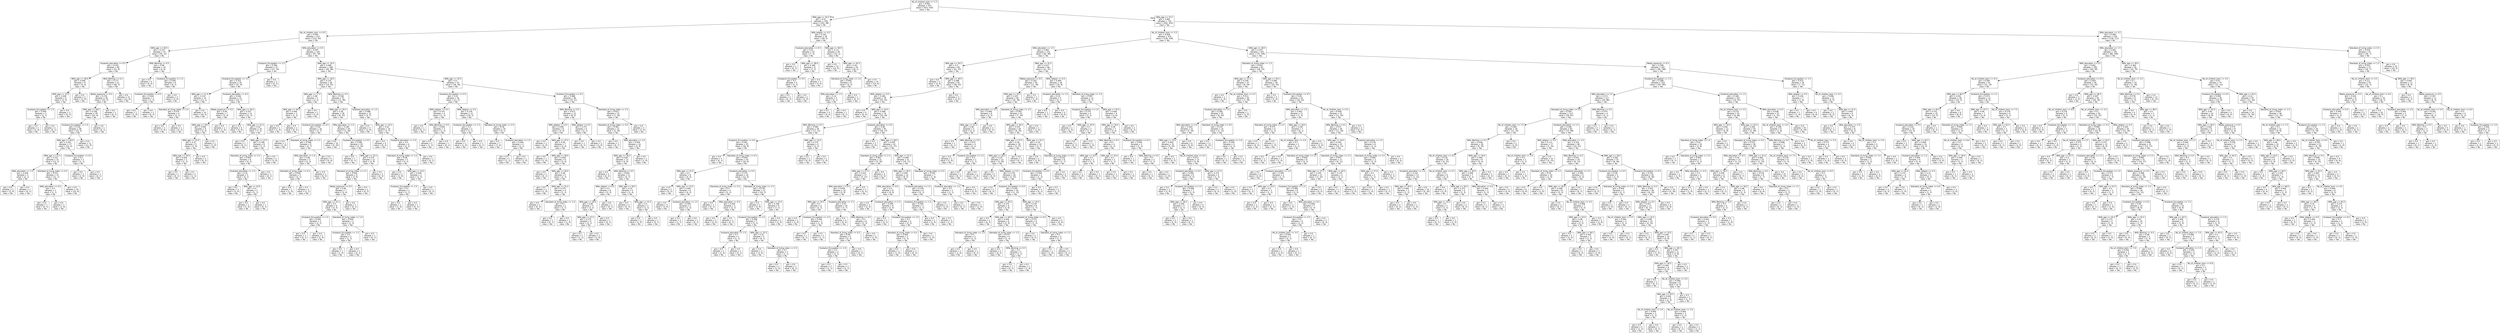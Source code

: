 digraph Tree {
node [shape=box, fontname="helvetica"] ;
edge [fontname="helvetica"] ;
0 [label="No_of_children_born <= 1.5\ngini = 0.491\nsamples = 973\nvalue = [423, 550]\nclass = Yes"] ;
1 [label="Wife_age <= 33.5\ngini = 0.47\nsamples = 259\nvalue = [161, 98]\nclass = No"] ;
0 -> 1 [labeldistance=2.5, labelangle=45, headlabel="True"] ;
2 [label="No_of_children_born <= 0.5\ngini = 0.491\nsamples = 215\nvalue = [122, 93]\nclass = No"] ;
1 -> 2 ;
3 [label="Wife_age <= 30.5\ngini = 0.337\nsamples = 70\nvalue = [55, 15]\nclass = No"] ;
2 -> 3 ;
4 [label="Husband_education <= 0.5\ngini = 0.255\nsamples = 60\nvalue = [51, 9]\nclass = No"] ;
3 -> 4 ;
5 [label="Wife_age <= 28.0\ngini = 0.494\nsamples = 9\nvalue = [5, 4]\nclass = No"] ;
4 -> 5 ;
6 [label="Wife_age <= 22.5\ngini = 0.444\nsamples = 6\nvalue = [2, 4]\nclass = Yes"] ;
5 -> 6 ;
7 [label="Husband_Occupation <= 1.5\ngini = 0.444\nsamples = 3\nvalue = [2, 1]\nclass = No"] ;
6 -> 7 ;
8 [label="gini = 0.0\nsamples = 2\nvalue = [2, 0]\nclass = No"] ;
7 -> 8 ;
9 [label="gini = 0.0\nsamples = 1\nvalue = [0, 1]\nclass = Yes"] ;
7 -> 9 ;
10 [label="gini = 0.0\nsamples = 3\nvalue = [0, 3]\nclass = Yes"] ;
6 -> 10 ;
11 [label="gini = 0.0\nsamples = 3\nvalue = [3, 0]\nclass = No"] ;
5 -> 11 ;
12 [label="Wife_Working <= 0.5\ngini = 0.177\nsamples = 51\nvalue = [46, 5]\nclass = No"] ;
4 -> 12 ;
13 [label="Media_exposure <= 0.5\ngini = 0.278\nsamples = 30\nvalue = [25, 5]\nclass = No"] ;
12 -> 13 ;
14 [label="Wife_age <= 28.5\ngini = 0.238\nsamples = 29\nvalue = [25, 4]\nclass = No"] ;
13 -> 14 ;
15 [label="Husband_Occupation <= 1.5\ngini = 0.191\nsamples = 28\nvalue = [25, 3]\nclass = No"] ;
14 -> 15 ;
16 [label="Wife_age <= 26.0\ngini = 0.291\nsamples = 17\nvalue = [14, 3]\nclass = No"] ;
15 -> 16 ;
17 [label="Wife_age <= 21.5\ngini = 0.231\nsamples = 15\nvalue = [13, 2]\nclass = No"] ;
16 -> 17 ;
18 [label="Wife_education <= 1.5\ngini = 0.444\nsamples = 3\nvalue = [2, 1]\nclass = No"] ;
17 -> 18 ;
19 [label="gini = 0.0\nsamples = 2\nvalue = [2, 0]\nclass = No"] ;
18 -> 19 ;
20 [label="gini = 0.0\nsamples = 1\nvalue = [0, 1]\nclass = Yes"] ;
18 -> 20 ;
21 [label="Standard_of_living_index <= 0.5\ngini = 0.153\nsamples = 12\nvalue = [11, 1]\nclass = No"] ;
17 -> 21 ;
22 [label="Wife_education <= 0.5\ngini = 0.5\nsamples = 2\nvalue = [1, 1]\nclass = No"] ;
21 -> 22 ;
23 [label="gini = 0.0\nsamples = 1\nvalue = [0, 1]\nclass = Yes"] ;
22 -> 23 ;
24 [label="gini = 0.0\nsamples = 1\nvalue = [1, 0]\nclass = No"] ;
22 -> 24 ;
25 [label="gini = 0.0\nsamples = 10\nvalue = [10, 0]\nclass = No"] ;
21 -> 25 ;
26 [label="Husband_Occupation <= 0.5\ngini = 0.5\nsamples = 2\nvalue = [1, 1]\nclass = No"] ;
16 -> 26 ;
27 [label="gini = 0.0\nsamples = 1\nvalue = [1, 0]\nclass = No"] ;
26 -> 27 ;
28 [label="gini = 0.0\nsamples = 1\nvalue = [0, 1]\nclass = Yes"] ;
26 -> 28 ;
29 [label="gini = 0.0\nsamples = 11\nvalue = [11, 0]\nclass = No"] ;
15 -> 29 ;
30 [label="gini = 0.0\nsamples = 1\nvalue = [0, 1]\nclass = Yes"] ;
14 -> 30 ;
31 [label="gini = 0.0\nsamples = 1\nvalue = [0, 1]\nclass = Yes"] ;
13 -> 31 ;
32 [label="gini = 0.0\nsamples = 21\nvalue = [21, 0]\nclass = No"] ;
12 -> 32 ;
33 [label="Wife_Working <= 0.5\ngini = 0.48\nsamples = 10\nvalue = [4, 6]\nclass = Yes"] ;
3 -> 33 ;
34 [label="gini = 0.0\nsamples = 4\nvalue = [0, 4]\nclass = Yes"] ;
33 -> 34 ;
35 [label="Husband_Occupation <= 1.5\ngini = 0.444\nsamples = 6\nvalue = [4, 2]\nclass = No"] ;
33 -> 35 ;
36 [label="Husband_Occupation <= 0.5\ngini = 0.444\nsamples = 3\nvalue = [1, 2]\nclass = Yes"] ;
35 -> 36 ;
37 [label="gini = 0.0\nsamples = 1\nvalue = [1, 0]\nclass = No"] ;
36 -> 37 ;
38 [label="gini = 0.0\nsamples = 2\nvalue = [0, 2]\nclass = Yes"] ;
36 -> 38 ;
39 [label="gini = 0.0\nsamples = 3\nvalue = [3, 0]\nclass = No"] ;
35 -> 39 ;
40 [label="Wife_education <= 0.5\ngini = 0.497\nsamples = 145\nvalue = [67, 78]\nclass = Yes"] ;
2 -> 40 ;
41 [label="Husband_Occupation <= 2.5\ngini = 0.394\nsamples = 37\nvalue = [27, 10]\nclass = No"] ;
40 -> 41 ;
42 [label="Husband_Occupation <= 1.5\ngini = 0.353\nsamples = 35\nvalue = [27, 8]\nclass = No"] ;
41 -> 42 ;
43 [label="Wife_age <= 21.0\ngini = 0.133\nsamples = 14\nvalue = [13, 1]\nclass = No"] ;
42 -> 43 ;
44 [label="Standard_of_living_index <= 2.5\ngini = 0.375\nsamples = 4\nvalue = [3, 1]\nclass = No"] ;
43 -> 44 ;
45 [label="gini = 0.0\nsamples = 3\nvalue = [3, 0]\nclass = No"] ;
44 -> 45 ;
46 [label="gini = 0.0\nsamples = 1\nvalue = [0, 1]\nclass = Yes"] ;
44 -> 46 ;
47 [label="gini = 0.0\nsamples = 10\nvalue = [10, 0]\nclass = No"] ;
43 -> 47 ;
48 [label="Husband_education <= 0.5\ngini = 0.444\nsamples = 21\nvalue = [14, 7]\nclass = No"] ;
42 -> 48 ;
49 [label="Media_exposure <= 0.5\ngini = 0.49\nsamples = 7\nvalue = [3, 4]\nclass = Yes"] ;
48 -> 49 ;
50 [label="Wife_age <= 26.5\ngini = 0.444\nsamples = 6\nvalue = [2, 4]\nclass = Yes"] ;
49 -> 50 ;
51 [label="Wife_age <= 23.0\ngini = 0.32\nsamples = 5\nvalue = [1, 4]\nclass = Yes"] ;
50 -> 51 ;
52 [label="Wife_age <= 19.0\ngini = 0.444\nsamples = 3\nvalue = [1, 2]\nclass = Yes"] ;
51 -> 52 ;
53 [label="gini = 0.0\nsamples = 1\nvalue = [0, 1]\nclass = Yes"] ;
52 -> 53 ;
54 [label="gini = 0.5\nsamples = 2\nvalue = [1, 1]\nclass = No"] ;
52 -> 54 ;
55 [label="gini = 0.0\nsamples = 2\nvalue = [0, 2]\nclass = Yes"] ;
51 -> 55 ;
56 [label="gini = 0.0\nsamples = 1\nvalue = [1, 0]\nclass = No"] ;
50 -> 56 ;
57 [label="gini = 0.0\nsamples = 1\nvalue = [1, 0]\nclass = No"] ;
49 -> 57 ;
58 [label="Wife_age <= 20.5\ngini = 0.337\nsamples = 14\nvalue = [11, 3]\nclass = No"] ;
48 -> 58 ;
59 [label="gini = 0.0\nsamples = 4\nvalue = [4, 0]\nclass = No"] ;
58 -> 59 ;
60 [label="Wife_age <= 21.5\ngini = 0.42\nsamples = 10\nvalue = [7, 3]\nclass = No"] ;
58 -> 60 ;
61 [label="gini = 0.0\nsamples = 1\nvalue = [0, 1]\nclass = Yes"] ;
60 -> 61 ;
62 [label="Wife_age <= 27.5\ngini = 0.346\nsamples = 9\nvalue = [7, 2]\nclass = No"] ;
60 -> 62 ;
63 [label="Standard_of_living_index <= 2.5\ngini = 0.444\nsamples = 6\nvalue = [4, 2]\nclass = No"] ;
62 -> 63 ;
64 [label="Husband_education <= 1.5\ngini = 0.32\nsamples = 5\nvalue = [4, 1]\nclass = No"] ;
63 -> 64 ;
65 [label="gini = 0.0\nsamples = 3\nvalue = [3, 0]\nclass = No"] ;
64 -> 65 ;
66 [label="Wife_age <= 24.5\ngini = 0.5\nsamples = 2\nvalue = [1, 1]\nclass = No"] ;
64 -> 66 ;
67 [label="gini = 0.0\nsamples = 1\nvalue = [1, 0]\nclass = No"] ;
66 -> 67 ;
68 [label="gini = 0.0\nsamples = 1\nvalue = [0, 1]\nclass = Yes"] ;
66 -> 68 ;
69 [label="gini = 0.0\nsamples = 1\nvalue = [0, 1]\nclass = Yes"] ;
63 -> 69 ;
70 [label="gini = 0.0\nsamples = 3\nvalue = [3, 0]\nclass = No"] ;
62 -> 70 ;
71 [label="gini = 0.0\nsamples = 2\nvalue = [0, 2]\nclass = Yes"] ;
41 -> 71 ;
72 [label="Wife_age <= 24.5\ngini = 0.466\nsamples = 108\nvalue = [40, 68]\nclass = Yes"] ;
40 -> 72 ;
73 [label="Wife_age <= 18.5\ngini = 0.375\nsamples = 56\nvalue = [14, 42]\nclass = Yes"] ;
72 -> 73 ;
74 [label="Wife_age <= 17.5\ngini = 0.48\nsamples = 5\nvalue = [3, 2]\nclass = No"] ;
73 -> 74 ;
75 [label="Wife_age <= 16.5\ngini = 0.444\nsamples = 3\nvalue = [1, 2]\nclass = Yes"] ;
74 -> 75 ;
76 [label="gini = 0.0\nsamples = 1\nvalue = [1, 0]\nclass = No"] ;
75 -> 76 ;
77 [label="gini = 0.0\nsamples = 2\nvalue = [0, 2]\nclass = Yes"] ;
75 -> 77 ;
78 [label="gini = 0.0\nsamples = 2\nvalue = [2, 0]\nclass = No"] ;
74 -> 78 ;
79 [label="Wife_Working <= 0.5\ngini = 0.338\nsamples = 51\nvalue = [11, 40]\nclass = Yes"] ;
73 -> 79 ;
80 [label="Wife_age <= 20.5\ngini = 0.26\nsamples = 39\nvalue = [6, 33]\nclass = Yes"] ;
79 -> 80 ;
81 [label="Husband_Occupation <= 0.5\ngini = 0.42\nsamples = 10\nvalue = [3, 7]\nclass = Yes"] ;
80 -> 81 ;
82 [label="gini = 0.0\nsamples = 1\nvalue = [1, 0]\nclass = No"] ;
81 -> 82 ;
83 [label="Standard_of_living_index <= 1.5\ngini = 0.346\nsamples = 9\nvalue = [2, 7]\nclass = Yes"] ;
81 -> 83 ;
84 [label="Wife_education <= 1.5\ngini = 0.48\nsamples = 5\nvalue = [2, 3]\nclass = Yes"] ;
83 -> 84 ;
85 [label="Standard_of_living_index <= 0.5\ngini = 0.444\nsamples = 3\nvalue = [2, 1]\nclass = No"] ;
84 -> 85 ;
86 [label="gini = 0.0\nsamples = 1\nvalue = [1, 0]\nclass = No"] ;
85 -> 86 ;
87 [label="gini = 0.5\nsamples = 2\nvalue = [1, 1]\nclass = No"] ;
85 -> 87 ;
88 [label="gini = 0.0\nsamples = 2\nvalue = [0, 2]\nclass = Yes"] ;
84 -> 88 ;
89 [label="gini = 0.0\nsamples = 4\nvalue = [0, 4]\nclass = Yes"] ;
83 -> 89 ;
90 [label="Wife_education <= 1.5\ngini = 0.185\nsamples = 29\nvalue = [3, 26]\nclass = Yes"] ;
80 -> 90 ;
91 [label="gini = 0.0\nsamples = 10\nvalue = [0, 10]\nclass = Yes"] ;
90 -> 91 ;
92 [label="Husband_Occupation <= 0.5\ngini = 0.266\nsamples = 19\nvalue = [3, 16]\nclass = Yes"] ;
90 -> 92 ;
93 [label="gini = 0.0\nsamples = 7\nvalue = [0, 7]\nclass = Yes"] ;
92 -> 93 ;
94 [label="Wife_age <= 23.5\ngini = 0.375\nsamples = 12\nvalue = [3, 9]\nclass = Yes"] ;
92 -> 94 ;
95 [label="Standard_of_living_index <= 2.5\ngini = 0.444\nsamples = 9\nvalue = [3, 6]\nclass = Yes"] ;
94 -> 95 ;
96 [label="Media_exposure <= 0.5\ngini = 0.49\nsamples = 7\nvalue = [3, 4]\nclass = Yes"] ;
95 -> 96 ;
97 [label="Wife_age <= 21.5\ngini = 0.5\nsamples = 6\nvalue = [3, 3]\nclass = No"] ;
96 -> 97 ;
98 [label="Husband_Occupation <= 1.5\ngini = 0.444\nsamples = 3\nvalue = [2, 1]\nclass = No"] ;
97 -> 98 ;
99 [label="gini = 0.0\nsamples = 1\nvalue = [0, 1]\nclass = Yes"] ;
98 -> 99 ;
100 [label="gini = 0.0\nsamples = 2\nvalue = [2, 0]\nclass = No"] ;
98 -> 100 ;
101 [label="Standard_of_living_index <= 1.0\ngini = 0.444\nsamples = 3\nvalue = [1, 2]\nclass = Yes"] ;
97 -> 101 ;
102 [label="Husband_Occupation <= 1.5\ngini = 0.5\nsamples = 2\nvalue = [1, 1]\nclass = No"] ;
101 -> 102 ;
103 [label="gini = 0.0\nsamples = 1\nvalue = [1, 0]\nclass = No"] ;
102 -> 103 ;
104 [label="gini = 0.0\nsamples = 1\nvalue = [0, 1]\nclass = Yes"] ;
102 -> 104 ;
105 [label="gini = 0.0\nsamples = 1\nvalue = [0, 1]\nclass = Yes"] ;
101 -> 105 ;
106 [label="gini = 0.0\nsamples = 1\nvalue = [0, 1]\nclass = Yes"] ;
96 -> 106 ;
107 [label="gini = 0.0\nsamples = 2\nvalue = [0, 2]\nclass = Yes"] ;
95 -> 107 ;
108 [label="gini = 0.0\nsamples = 3\nvalue = [0, 3]\nclass = Yes"] ;
94 -> 108 ;
109 [label="Husband_education <= 1.5\ngini = 0.486\nsamples = 12\nvalue = [5, 7]\nclass = Yes"] ;
79 -> 109 ;
110 [label="gini = 0.0\nsamples = 2\nvalue = [2, 0]\nclass = No"] ;
109 -> 110 ;
111 [label="Wife_age <= 22.5\ngini = 0.42\nsamples = 10\nvalue = [3, 7]\nclass = Yes"] ;
109 -> 111 ;
112 [label="gini = 0.0\nsamples = 4\nvalue = [0, 4]\nclass = Yes"] ;
111 -> 112 ;
113 [label="Husband_education <= 2.5\ngini = 0.5\nsamples = 6\nvalue = [3, 3]\nclass = No"] ;
111 -> 113 ;
114 [label="Standard_of_living_index <= 1.0\ngini = 0.48\nsamples = 5\nvalue = [3, 2]\nclass = No"] ;
113 -> 114 ;
115 [label="gini = 0.0\nsamples = 2\nvalue = [2, 0]\nclass = No"] ;
114 -> 115 ;
116 [label="Wife_age <= 23.5\ngini = 0.444\nsamples = 3\nvalue = [1, 2]\nclass = Yes"] ;
114 -> 116 ;
117 [label="Husband_Occupation <= 1.5\ngini = 0.5\nsamples = 2\nvalue = [1, 1]\nclass = No"] ;
116 -> 117 ;
118 [label="gini = 0.0\nsamples = 1\nvalue = [1, 0]\nclass = No"] ;
117 -> 118 ;
119 [label="gini = 0.0\nsamples = 1\nvalue = [0, 1]\nclass = Yes"] ;
117 -> 119 ;
120 [label="gini = 0.0\nsamples = 1\nvalue = [0, 1]\nclass = Yes"] ;
116 -> 120 ;
121 [label="gini = 0.0\nsamples = 1\nvalue = [0, 1]\nclass = Yes"] ;
113 -> 121 ;
122 [label="Wife_age <= 25.5\ngini = 0.5\nsamples = 52\nvalue = [26, 26]\nclass = No"] ;
72 -> 122 ;
123 [label="Husband_Occupation <= 0.5\ngini = 0.43\nsamples = 16\nvalue = [11, 5]\nclass = No"] ;
122 -> 123 ;
124 [label="Wife_religion <= 0.5\ngini = 0.375\nsamples = 4\nvalue = [1, 3]\nclass = Yes"] ;
123 -> 124 ;
125 [label="gini = 0.0\nsamples = 1\nvalue = [0, 1]\nclass = Yes"] ;
124 -> 125 ;
126 [label="Wife_Working <= 0.5\ngini = 0.444\nsamples = 3\nvalue = [1, 2]\nclass = Yes"] ;
124 -> 126 ;
127 [label="gini = 0.5\nsamples = 2\nvalue = [1, 1]\nclass = No"] ;
126 -> 127 ;
128 [label="gini = 0.0\nsamples = 1\nvalue = [0, 1]\nclass = Yes"] ;
126 -> 128 ;
129 [label="Wife_religion <= 0.5\ngini = 0.278\nsamples = 12\nvalue = [10, 2]\nclass = No"] ;
123 -> 129 ;
130 [label="Husband_Occupation <= 1.5\ngini = 0.5\nsamples = 2\nvalue = [1, 1]\nclass = No"] ;
129 -> 130 ;
131 [label="gini = 0.0\nsamples = 1\nvalue = [1, 0]\nclass = No"] ;
130 -> 131 ;
132 [label="gini = 0.0\nsamples = 1\nvalue = [0, 1]\nclass = Yes"] ;
130 -> 132 ;
133 [label="Standard_of_living_index <= 2.5\ngini = 0.18\nsamples = 10\nvalue = [9, 1]\nclass = No"] ;
129 -> 133 ;
134 [label="gini = 0.0\nsamples = 7\nvalue = [7, 0]\nclass = No"] ;
133 -> 134 ;
135 [label="Husband_education <= 1.5\ngini = 0.444\nsamples = 3\nvalue = [2, 1]\nclass = No"] ;
133 -> 135 ;
136 [label="gini = 0.5\nsamples = 2\nvalue = [1, 1]\nclass = No"] ;
135 -> 136 ;
137 [label="gini = 0.0\nsamples = 1\nvalue = [1, 0]\nclass = No"] ;
135 -> 137 ;
138 [label="Husband_Occupation <= 0.5\ngini = 0.486\nsamples = 36\nvalue = [15, 21]\nclass = Yes"] ;
122 -> 138 ;
139 [label="Wife_Working <= 0.5\ngini = 0.473\nsamples = 13\nvalue = [8, 5]\nclass = No"] ;
138 -> 139 ;
140 [label="Wife_religion <= 0.5\ngini = 0.494\nsamples = 9\nvalue = [5, 4]\nclass = No"] ;
139 -> 140 ;
141 [label="gini = 0.0\nsamples = 2\nvalue = [2, 0]\nclass = No"] ;
140 -> 141 ;
142 [label="Wife_age <= 27.5\ngini = 0.49\nsamples = 7\nvalue = [3, 4]\nclass = Yes"] ;
140 -> 142 ;
143 [label="gini = 0.0\nsamples = 1\nvalue = [1, 0]\nclass = No"] ;
142 -> 143 ;
144 [label="Wife_age <= 28.5\ngini = 0.444\nsamples = 6\nvalue = [2, 4]\nclass = Yes"] ;
142 -> 144 ;
145 [label="gini = 0.0\nsamples = 1\nvalue = [0, 1]\nclass = Yes"] ;
144 -> 145 ;
146 [label="Wife_age <= 29.5\ngini = 0.48\nsamples = 5\nvalue = [2, 3]\nclass = Yes"] ;
144 -> 146 ;
147 [label="gini = 0.0\nsamples = 1\nvalue = [1, 0]\nclass = No"] ;
146 -> 147 ;
148 [label="Wife_age <= 31.5\ngini = 0.375\nsamples = 4\nvalue = [1, 3]\nclass = Yes"] ;
146 -> 148 ;
149 [label="gini = 0.0\nsamples = 2\nvalue = [0, 2]\nclass = Yes"] ;
148 -> 149 ;
150 [label="Standard_of_living_index <= 1.0\ngini = 0.5\nsamples = 2\nvalue = [1, 1]\nclass = No"] ;
148 -> 150 ;
151 [label="gini = 0.0\nsamples = 1\nvalue = [0, 1]\nclass = Yes"] ;
150 -> 151 ;
152 [label="gini = 0.0\nsamples = 1\nvalue = [1, 0]\nclass = No"] ;
150 -> 152 ;
153 [label="Wife_religion <= 0.5\ngini = 0.375\nsamples = 4\nvalue = [3, 1]\nclass = No"] ;
139 -> 153 ;
154 [label="gini = 0.0\nsamples = 1\nvalue = [0, 1]\nclass = Yes"] ;
153 -> 154 ;
155 [label="gini = 0.0\nsamples = 3\nvalue = [3, 0]\nclass = No"] ;
153 -> 155 ;
156 [label="Standard_of_living_index <= 2.5\ngini = 0.423\nsamples = 23\nvalue = [7, 16]\nclass = Yes"] ;
138 -> 156 ;
157 [label="Standard_of_living_index <= 0.5\ngini = 0.363\nsamples = 21\nvalue = [5, 16]\nclass = Yes"] ;
156 -> 157 ;
158 [label="gini = 0.0\nsamples = 7\nvalue = [0, 7]\nclass = Yes"] ;
157 -> 158 ;
159 [label="Wife_education <= 2.5\ngini = 0.459\nsamples = 14\nvalue = [5, 9]\nclass = Yes"] ;
157 -> 159 ;
160 [label="Wife_age <= 26.5\ngini = 0.426\nsamples = 13\nvalue = [4, 9]\nclass = Yes"] ;
159 -> 160 ;
161 [label="gini = 0.0\nsamples = 2\nvalue = [0, 2]\nclass = Yes"] ;
160 -> 161 ;
162 [label="Wife_Working <= 0.5\ngini = 0.463\nsamples = 11\nvalue = [4, 7]\nclass = Yes"] ;
160 -> 162 ;
163 [label="Wife_religion <= 0.5\ngini = 0.5\nsamples = 6\nvalue = [3, 3]\nclass = No"] ;
162 -> 163 ;
164 [label="Wife_age <= 29.0\ngini = 0.48\nsamples = 5\nvalue = [3, 2]\nclass = No"] ;
163 -> 164 ;
165 [label="Wife_age <= 27.5\ngini = 0.375\nsamples = 4\nvalue = [3, 1]\nclass = No"] ;
164 -> 165 ;
166 [label="gini = 0.5\nsamples = 2\nvalue = [1, 1]\nclass = No"] ;
165 -> 166 ;
167 [label="gini = 0.0\nsamples = 2\nvalue = [2, 0]\nclass = No"] ;
165 -> 167 ;
168 [label="gini = 0.0\nsamples = 1\nvalue = [0, 1]\nclass = Yes"] ;
164 -> 168 ;
169 [label="gini = 0.0\nsamples = 1\nvalue = [0, 1]\nclass = Yes"] ;
163 -> 169 ;
170 [label="Wife_age <= 30.5\ngini = 0.32\nsamples = 5\nvalue = [1, 4]\nclass = Yes"] ;
162 -> 170 ;
171 [label="gini = 0.0\nsamples = 3\nvalue = [0, 3]\nclass = Yes"] ;
170 -> 171 ;
172 [label="Wife_age <= 31.5\ngini = 0.5\nsamples = 2\nvalue = [1, 1]\nclass = No"] ;
170 -> 172 ;
173 [label="gini = 0.0\nsamples = 1\nvalue = [1, 0]\nclass = No"] ;
172 -> 173 ;
174 [label="gini = 0.0\nsamples = 1\nvalue = [0, 1]\nclass = Yes"] ;
172 -> 174 ;
175 [label="gini = 0.0\nsamples = 1\nvalue = [1, 0]\nclass = No"] ;
159 -> 175 ;
176 [label="gini = 0.0\nsamples = 2\nvalue = [2, 0]\nclass = No"] ;
156 -> 176 ;
177 [label="Wife_religion <= 0.5\ngini = 0.201\nsamples = 44\nvalue = [39, 5]\nclass = No"] ;
1 -> 177 ;
178 [label="Husband_education <= 0.5\ngini = 0.42\nsamples = 10\nvalue = [7, 3]\nclass = No"] ;
177 -> 178 ;
179 [label="gini = 0.0\nsamples = 1\nvalue = [0, 1]\nclass = Yes"] ;
178 -> 179 ;
180 [label="Wife_age <= 38.0\ngini = 0.346\nsamples = 9\nvalue = [7, 2]\nclass = No"] ;
178 -> 180 ;
181 [label="Husband_Occupation <= 0.5\ngini = 0.5\nsamples = 4\nvalue = [2, 2]\nclass = No"] ;
180 -> 181 ;
182 [label="gini = 0.0\nsamples = 2\nvalue = [0, 2]\nclass = Yes"] ;
181 -> 182 ;
183 [label="gini = 0.0\nsamples = 2\nvalue = [2, 0]\nclass = No"] ;
181 -> 183 ;
184 [label="gini = 0.0\nsamples = 5\nvalue = [5, 0]\nclass = No"] ;
180 -> 184 ;
185 [label="Wife_age <= 40.5\ngini = 0.111\nsamples = 34\nvalue = [32, 2]\nclass = No"] ;
177 -> 185 ;
186 [label="gini = 0.0\nsamples = 14\nvalue = [14, 0]\nclass = No"] ;
185 -> 186 ;
187 [label="Wife_age <= 42.5\ngini = 0.18\nsamples = 20\nvalue = [18, 2]\nclass = No"] ;
185 -> 187 ;
188 [label="Standard_of_living_index <= 1.0\ngini = 0.444\nsamples = 6\nvalue = [4, 2]\nclass = No"] ;
187 -> 188 ;
189 [label="Wife_education <= 1.5\ngini = 0.32\nsamples = 5\nvalue = [4, 1]\nclass = No"] ;
188 -> 189 ;
190 [label="gini = 0.0\nsamples = 4\nvalue = [4, 0]\nclass = No"] ;
189 -> 190 ;
191 [label="gini = 0.0\nsamples = 1\nvalue = [0, 1]\nclass = Yes"] ;
189 -> 191 ;
192 [label="gini = 0.0\nsamples = 1\nvalue = [0, 1]\nclass = Yes"] ;
188 -> 192 ;
193 [label="gini = 0.0\nsamples = 14\nvalue = [14, 0]\nclass = No"] ;
187 -> 193 ;
194 [label="Wife_age <= 37.5\ngini = 0.465\nsamples = 714\nvalue = [262, 452]\nclass = Yes"] ;
0 -> 194 [labeldistance=2.5, labelangle=-45, headlabel="False"] ;
195 [label="No_of_children_born <= 2.5\ngini = 0.409\nsamples = 475\nvalue = [136, 339]\nclass = Yes"] ;
194 -> 195 ;
196 [label="Wife_education <= 1.5\ngini = 0.483\nsamples = 152\nvalue = [62, 90]\nclass = Yes"] ;
195 -> 196 ;
197 [label="Wife_age <= 20.5\ngini = 0.5\nsamples = 84\nvalue = [41, 43]\nclass = Yes"] ;
196 -> 197 ;
198 [label="gini = 0.0\nsamples = 3\nvalue = [3, 0]\nclass = No"] ;
197 -> 198 ;
199 [label="Wife_age <= 34.5\ngini = 0.498\nsamples = 81\nvalue = [38, 43]\nclass = Yes"] ;
197 -> 199 ;
200 [label="Wife_religion <= 0.5\ngini = 0.495\nsamples = 78\nvalue = [35, 43]\nclass = Yes"] ;
199 -> 200 ;
201 [label="gini = 0.0\nsamples = 4\nvalue = [0, 4]\nclass = Yes"] ;
200 -> 201 ;
202 [label="Wife_age <= 24.5\ngini = 0.499\nsamples = 74\nvalue = [35, 39]\nclass = Yes"] ;
200 -> 202 ;
203 [label="Wife_Working <= 0.5\ngini = 0.485\nsamples = 29\nvalue = [17, 12]\nclass = No"] ;
202 -> 203 ;
204 [label="Husband_Occupation <= 0.5\ngini = 0.461\nsamples = 25\nvalue = [16, 9]\nclass = No"] ;
203 -> 204 ;
205 [label="gini = 0.0\nsamples = 1\nvalue = [0, 1]\nclass = Yes"] ;
204 -> 205 ;
206 [label="Standard_of_living_index <= 0.5\ngini = 0.444\nsamples = 24\nvalue = [16, 8]\nclass = No"] ;
204 -> 206 ;
207 [label="Wife_age <= 22.5\ngini = 0.5\nsamples = 8\nvalue = [4, 4]\nclass = No"] ;
206 -> 207 ;
208 [label="gini = 0.0\nsamples = 2\nvalue = [0, 2]\nclass = Yes"] ;
207 -> 208 ;
209 [label="Wife_age <= 23.5\ngini = 0.444\nsamples = 6\nvalue = [4, 2]\nclass = No"] ;
207 -> 209 ;
210 [label="gini = 0.0\nsamples = 3\nvalue = [3, 0]\nclass = No"] ;
209 -> 210 ;
211 [label="Husband_education <= 1.5\ngini = 0.444\nsamples = 3\nvalue = [1, 2]\nclass = Yes"] ;
209 -> 211 ;
212 [label="gini = 0.5\nsamples = 2\nvalue = [1, 1]\nclass = No"] ;
211 -> 212 ;
213 [label="gini = 0.0\nsamples = 1\nvalue = [0, 1]\nclass = Yes"] ;
211 -> 213 ;
214 [label="Husband_education <= 0.5\ngini = 0.375\nsamples = 16\nvalue = [12, 4]\nclass = No"] ;
206 -> 214 ;
215 [label="Standard_of_living_index <= 2.5\ngini = 0.5\nsamples = 4\nvalue = [2, 2]\nclass = No"] ;
214 -> 215 ;
216 [label="gini = 0.0\nsamples = 1\nvalue = [0, 1]\nclass = Yes"] ;
215 -> 216 ;
217 [label="Wife_education <= 0.5\ngini = 0.444\nsamples = 3\nvalue = [2, 1]\nclass = No"] ;
215 -> 217 ;
218 [label="gini = 0.0\nsamples = 2\nvalue = [2, 0]\nclass = No"] ;
217 -> 218 ;
219 [label="gini = 0.0\nsamples = 1\nvalue = [0, 1]\nclass = Yes"] ;
217 -> 219 ;
220 [label="Standard_of_living_index <= 1.5\ngini = 0.278\nsamples = 12\nvalue = [10, 2]\nclass = No"] ;
214 -> 220 ;
221 [label="gini = 0.0\nsamples = 3\nvalue = [3, 0]\nclass = No"] ;
220 -> 221 ;
222 [label="Wife_age <= 23.5\ngini = 0.346\nsamples = 9\nvalue = [7, 2]\nclass = No"] ;
220 -> 222 ;
223 [label="Husband_Occupation <= 1.5\ngini = 0.408\nsamples = 7\nvalue = [5, 2]\nclass = No"] ;
222 -> 223 ;
224 [label="Husband_education <= 1.5\ngini = 0.5\nsamples = 2\nvalue = [1, 1]\nclass = No"] ;
223 -> 224 ;
225 [label="gini = 0.0\nsamples = 1\nvalue = [1, 0]\nclass = No"] ;
224 -> 225 ;
226 [label="gini = 0.0\nsamples = 1\nvalue = [0, 1]\nclass = Yes"] ;
224 -> 226 ;
227 [label="Wife_age <= 22.5\ngini = 0.32\nsamples = 5\nvalue = [4, 1]\nclass = No"] ;
223 -> 227 ;
228 [label="gini = 0.0\nsamples = 3\nvalue = [3, 0]\nclass = No"] ;
227 -> 228 ;
229 [label="Standard_of_living_index <= 2.5\ngini = 0.5\nsamples = 2\nvalue = [1, 1]\nclass = No"] ;
227 -> 229 ;
230 [label="gini = 0.0\nsamples = 1\nvalue = [1, 0]\nclass = No"] ;
229 -> 230 ;
231 [label="gini = 0.0\nsamples = 1\nvalue = [0, 1]\nclass = Yes"] ;
229 -> 231 ;
232 [label="gini = 0.0\nsamples = 2\nvalue = [2, 0]\nclass = No"] ;
222 -> 232 ;
233 [label="Wife_age <= 23.5\ngini = 0.375\nsamples = 4\nvalue = [1, 3]\nclass = Yes"] ;
203 -> 233 ;
234 [label="gini = 0.0\nsamples = 3\nvalue = [0, 3]\nclass = Yes"] ;
233 -> 234 ;
235 [label="gini = 0.0\nsamples = 1\nvalue = [1, 0]\nclass = No"] ;
233 -> 235 ;
236 [label="Husband_education <= 0.5\ngini = 0.48\nsamples = 45\nvalue = [18, 27]\nclass = Yes"] ;
202 -> 236 ;
237 [label="gini = 0.0\nsamples = 3\nvalue = [3, 0]\nclass = No"] ;
236 -> 237 ;
238 [label="Wife_age <= 28.5\ngini = 0.459\nsamples = 42\nvalue = [15, 27]\nclass = Yes"] ;
236 -> 238 ;
239 [label="Standard_of_living_index <= 1.5\ngini = 0.363\nsamples = 21\nvalue = [5, 16]\nclass = Yes"] ;
238 -> 239 ;
240 [label="Wife_age <= 27.5\ngini = 0.415\nsamples = 17\nvalue = [5, 12]\nclass = Yes"] ;
239 -> 240 ;
241 [label="Wife_education <= 0.5\ngini = 0.459\nsamples = 14\nvalue = [5, 9]\nclass = Yes"] ;
240 -> 241 ;
242 [label="Wife_age <= 25.5\ngini = 0.5\nsamples = 4\nvalue = [2, 2]\nclass = No"] ;
241 -> 242 ;
243 [label="gini = 0.0\nsamples = 1\nvalue = [1, 0]\nclass = No"] ;
242 -> 243 ;
244 [label="Husband_Occupation <= 1.0\ngini = 0.444\nsamples = 3\nvalue = [1, 2]\nclass = Yes"] ;
242 -> 244 ;
245 [label="gini = 0.0\nsamples = 1\nvalue = [0, 1]\nclass = Yes"] ;
244 -> 245 ;
246 [label="gini = 0.5\nsamples = 2\nvalue = [1, 1]\nclass = No"] ;
244 -> 246 ;
247 [label="Husband_education <= 1.5\ngini = 0.42\nsamples = 10\nvalue = [3, 7]\nclass = Yes"] ;
241 -> 247 ;
248 [label="gini = 0.0\nsamples = 4\nvalue = [0, 4]\nclass = Yes"] ;
247 -> 248 ;
249 [label="Wife_Working <= 0.5\ngini = 0.5\nsamples = 6\nvalue = [3, 3]\nclass = No"] ;
247 -> 249 ;
250 [label="Standard_of_living_index <= 0.5\ngini = 0.48\nsamples = 5\nvalue = [2, 3]\nclass = Yes"] ;
249 -> 250 ;
251 [label="Husband_Occupation <= 1.0\ngini = 0.5\nsamples = 4\nvalue = [2, 2]\nclass = No"] ;
250 -> 251 ;
252 [label="gini = 0.5\nsamples = 2\nvalue = [1, 1]\nclass = No"] ;
251 -> 252 ;
253 [label="gini = 0.5\nsamples = 2\nvalue = [1, 1]\nclass = No"] ;
251 -> 253 ;
254 [label="gini = 0.0\nsamples = 1\nvalue = [0, 1]\nclass = Yes"] ;
250 -> 254 ;
255 [label="gini = 0.0\nsamples = 1\nvalue = [1, 0]\nclass = No"] ;
249 -> 255 ;
256 [label="gini = 0.0\nsamples = 3\nvalue = [0, 3]\nclass = Yes"] ;
240 -> 256 ;
257 [label="gini = 0.0\nsamples = 4\nvalue = [0, 4]\nclass = Yes"] ;
239 -> 257 ;
258 [label="Wife_age <= 31.5\ngini = 0.499\nsamples = 21\nvalue = [10, 11]\nclass = Yes"] ;
238 -> 258 ;
259 [label="Wife_age <= 30.5\ngini = 0.459\nsamples = 14\nvalue = [9, 5]\nclass = No"] ;
258 -> 259 ;
260 [label="Wife_education <= 0.5\ngini = 0.5\nsamples = 8\nvalue = [4, 4]\nclass = No"] ;
259 -> 260 ;
261 [label="gini = 0.0\nsamples = 2\nvalue = [2, 0]\nclass = No"] ;
260 -> 261 ;
262 [label="Husband_education <= 1.5\ngini = 0.444\nsamples = 6\nvalue = [2, 4]\nclass = Yes"] ;
260 -> 262 ;
263 [label="gini = 0.0\nsamples = 2\nvalue = [0, 2]\nclass = Yes"] ;
262 -> 263 ;
264 [label="Husband_Occupation <= 1.0\ngini = 0.5\nsamples = 4\nvalue = [2, 2]\nclass = No"] ;
262 -> 264 ;
265 [label="Standard_of_living_index <= 0.5\ngini = 0.444\nsamples = 3\nvalue = [1, 2]\nclass = Yes"] ;
264 -> 265 ;
266 [label="gini = 0.0\nsamples = 1\nvalue = [1, 0]\nclass = No"] ;
265 -> 266 ;
267 [label="gini = 0.0\nsamples = 2\nvalue = [0, 2]\nclass = Yes"] ;
265 -> 267 ;
268 [label="gini = 0.0\nsamples = 1\nvalue = [1, 0]\nclass = No"] ;
264 -> 268 ;
269 [label="Husband_education <= 1.5\ngini = 0.278\nsamples = 6\nvalue = [5, 1]\nclass = No"] ;
259 -> 269 ;
270 [label="Husband_Occupation <= 1.5\ngini = 0.444\nsamples = 3\nvalue = [2, 1]\nclass = No"] ;
269 -> 270 ;
271 [label="gini = 0.0\nsamples = 1\nvalue = [1, 0]\nclass = No"] ;
270 -> 271 ;
272 [label="gini = 0.5\nsamples = 2\nvalue = [1, 1]\nclass = No"] ;
270 -> 272 ;
273 [label="gini = 0.0\nsamples = 3\nvalue = [3, 0]\nclass = No"] ;
269 -> 273 ;
274 [label="Standard_of_living_index <= 0.5\ngini = 0.245\nsamples = 7\nvalue = [1, 6]\nclass = Yes"] ;
258 -> 274 ;
275 [label="Husband_education <= 1.5\ngini = 0.5\nsamples = 2\nvalue = [1, 1]\nclass = No"] ;
274 -> 275 ;
276 [label="gini = 0.0\nsamples = 1\nvalue = [0, 1]\nclass = Yes"] ;
275 -> 276 ;
277 [label="gini = 0.0\nsamples = 1\nvalue = [1, 0]\nclass = No"] ;
275 -> 277 ;
278 [label="gini = 0.0\nsamples = 5\nvalue = [0, 5]\nclass = Yes"] ;
274 -> 278 ;
279 [label="gini = 0.0\nsamples = 3\nvalue = [3, 0]\nclass = No"] ;
199 -> 279 ;
280 [label="Wife_age <= 32.5\ngini = 0.427\nsamples = 68\nvalue = [21, 47]\nclass = Yes"] ;
196 -> 280 ;
281 [label="Media_exposure <= 0.5\ngini = 0.343\nsamples = 50\nvalue = [11, 39]\nclass = Yes"] ;
280 -> 281 ;
282 [label="Wife_age <= 23.5\ngini = 0.325\nsamples = 49\nvalue = [10, 39]\nclass = Yes"] ;
281 -> 282 ;
283 [label="Wife_education <= 2.5\ngini = 0.469\nsamples = 8\nvalue = [3, 5]\nclass = Yes"] ;
282 -> 283 ;
284 [label="Wife_age <= 21.5\ngini = 0.48\nsamples = 5\nvalue = [3, 2]\nclass = No"] ;
283 -> 284 ;
285 [label="gini = 0.0\nsamples = 1\nvalue = [0, 1]\nclass = Yes"] ;
284 -> 285 ;
286 [label="Wife_Working <= 0.5\ngini = 0.375\nsamples = 4\nvalue = [3, 1]\nclass = No"] ;
284 -> 286 ;
287 [label="gini = 0.0\nsamples = 2\nvalue = [2, 0]\nclass = No"] ;
286 -> 287 ;
288 [label="Husband_Occupation <= 1.5\ngini = 0.5\nsamples = 2\nvalue = [1, 1]\nclass = No"] ;
286 -> 288 ;
289 [label="gini = 0.0\nsamples = 1\nvalue = [0, 1]\nclass = Yes"] ;
288 -> 289 ;
290 [label="gini = 0.0\nsamples = 1\nvalue = [1, 0]\nclass = No"] ;
288 -> 290 ;
291 [label="gini = 0.0\nsamples = 3\nvalue = [0, 3]\nclass = Yes"] ;
283 -> 291 ;
292 [label="Standard_of_living_index <= 2.5\ngini = 0.283\nsamples = 41\nvalue = [7, 34]\nclass = Yes"] ;
282 -> 292 ;
293 [label="Wife_age <= 30.5\ngini = 0.255\nsamples = 40\nvalue = [6, 34]\nclass = Yes"] ;
292 -> 293 ;
294 [label="Wife_age <= 27.5\ngini = 0.18\nsamples = 30\nvalue = [3, 27]\nclass = Yes"] ;
293 -> 294 ;
295 [label="Wife_age <= 24.5\ngini = 0.227\nsamples = 23\nvalue = [3, 20]\nclass = Yes"] ;
294 -> 295 ;
296 [label="gini = 0.0\nsamples = 5\nvalue = [0, 5]\nclass = Yes"] ;
295 -> 296 ;
297 [label="Wife_religion <= 0.5\ngini = 0.278\nsamples = 18\nvalue = [3, 15]\nclass = Yes"] ;
295 -> 297 ;
298 [label="gini = 0.0\nsamples = 2\nvalue = [0, 2]\nclass = Yes"] ;
297 -> 298 ;
299 [label="Husband_Occupation <= 0.5\ngini = 0.305\nsamples = 16\nvalue = [3, 13]\nclass = Yes"] ;
297 -> 299 ;
300 [label="Wife_age <= 25.5\ngini = 0.375\nsamples = 8\nvalue = [2, 6]\nclass = Yes"] ;
299 -> 300 ;
301 [label="gini = 0.0\nsamples = 2\nvalue = [0, 2]\nclass = Yes"] ;
300 -> 301 ;
302 [label="Wife_age <= 26.5\ngini = 0.444\nsamples = 6\nvalue = [2, 4]\nclass = Yes"] ;
300 -> 302 ;
303 [label="Standard_of_living_index <= 1.0\ngini = 0.5\nsamples = 2\nvalue = [1, 1]\nclass = No"] ;
302 -> 303 ;
304 [label="gini = 0.0\nsamples = 1\nvalue = [1, 0]\nclass = No"] ;
303 -> 304 ;
305 [label="gini = 0.0\nsamples = 1\nvalue = [0, 1]\nclass = Yes"] ;
303 -> 305 ;
306 [label="Standard_of_living_index <= 1.0\ngini = 0.375\nsamples = 4\nvalue = [1, 3]\nclass = Yes"] ;
302 -> 306 ;
307 [label="gini = 0.0\nsamples = 2\nvalue = [0, 2]\nclass = Yes"] ;
306 -> 307 ;
308 [label="Wife_Working <= 0.5\ngini = 0.5\nsamples = 2\nvalue = [1, 1]\nclass = No"] ;
306 -> 308 ;
309 [label="gini = 0.0\nsamples = 1\nvalue = [0, 1]\nclass = Yes"] ;
308 -> 309 ;
310 [label="gini = 0.0\nsamples = 1\nvalue = [1, 0]\nclass = No"] ;
308 -> 310 ;
311 [label="Wife_age <= 25.5\ngini = 0.219\nsamples = 8\nvalue = [1, 7]\nclass = Yes"] ;
299 -> 311 ;
312 [label="Standard_of_living_index <= 0.5\ngini = 0.375\nsamples = 4\nvalue = [1, 3]\nclass = Yes"] ;
311 -> 312 ;
313 [label="gini = 0.0\nsamples = 2\nvalue = [0, 2]\nclass = Yes"] ;
312 -> 313 ;
314 [label="Standard_of_living_index <= 1.5\ngini = 0.5\nsamples = 2\nvalue = [1, 1]\nclass = No"] ;
312 -> 314 ;
315 [label="gini = 0.0\nsamples = 1\nvalue = [1, 0]\nclass = No"] ;
314 -> 315 ;
316 [label="gini = 0.0\nsamples = 1\nvalue = [0, 1]\nclass = Yes"] ;
314 -> 316 ;
317 [label="gini = 0.0\nsamples = 4\nvalue = [0, 4]\nclass = Yes"] ;
311 -> 317 ;
318 [label="gini = 0.0\nsamples = 7\nvalue = [0, 7]\nclass = Yes"] ;
294 -> 318 ;
319 [label="Wife_age <= 31.5\ngini = 0.42\nsamples = 10\nvalue = [3, 7]\nclass = Yes"] ;
293 -> 319 ;
320 [label="gini = 0.0\nsamples = 2\nvalue = [2, 0]\nclass = No"] ;
319 -> 320 ;
321 [label="Standard_of_living_index <= 0.5\ngini = 0.219\nsamples = 8\nvalue = [1, 7]\nclass = Yes"] ;
319 -> 321 ;
322 [label="Husband_Occupation <= 0.5\ngini = 0.444\nsamples = 3\nvalue = [1, 2]\nclass = Yes"] ;
321 -> 322 ;
323 [label="gini = 0.0\nsamples = 1\nvalue = [0, 1]\nclass = Yes"] ;
322 -> 323 ;
324 [label="gini = 0.5\nsamples = 2\nvalue = [1, 1]\nclass = No"] ;
322 -> 324 ;
325 [label="gini = 0.0\nsamples = 5\nvalue = [0, 5]\nclass = Yes"] ;
321 -> 325 ;
326 [label="gini = 0.0\nsamples = 1\nvalue = [1, 0]\nclass = No"] ;
292 -> 326 ;
327 [label="gini = 0.0\nsamples = 1\nvalue = [1, 0]\nclass = No"] ;
281 -> 327 ;
328 [label="Wife_religion <= 0.5\ngini = 0.494\nsamples = 18\nvalue = [10, 8]\nclass = No"] ;
280 -> 328 ;
329 [label="Husband_education <= 1.5\ngini = 0.32\nsamples = 5\nvalue = [4, 1]\nclass = No"] ;
328 -> 329 ;
330 [label="gini = 0.0\nsamples = 1\nvalue = [0, 1]\nclass = Yes"] ;
329 -> 330 ;
331 [label="gini = 0.0\nsamples = 4\nvalue = [4, 0]\nclass = No"] ;
329 -> 331 ;
332 [label="Standard_of_living_index <= 1.0\ngini = 0.497\nsamples = 13\nvalue = [6, 7]\nclass = Yes"] ;
328 -> 332 ;
333 [label="Husband_Occupation <= 1.0\ngini = 0.375\nsamples = 4\nvalue = [3, 1]\nclass = No"] ;
332 -> 333 ;
334 [label="gini = 0.0\nsamples = 2\nvalue = [2, 0]\nclass = No"] ;
333 -> 334 ;
335 [label="Wife_age <= 35.0\ngini = 0.5\nsamples = 2\nvalue = [1, 1]\nclass = No"] ;
333 -> 335 ;
336 [label="gini = 0.0\nsamples = 1\nvalue = [0, 1]\nclass = Yes"] ;
335 -> 336 ;
337 [label="gini = 0.0\nsamples = 1\nvalue = [1, 0]\nclass = No"] ;
335 -> 337 ;
338 [label="Wife_age <= 35.5\ngini = 0.444\nsamples = 9\nvalue = [3, 6]\nclass = Yes"] ;
332 -> 338 ;
339 [label="Wife_age <= 34.5\ngini = 0.49\nsamples = 7\nvalue = [3, 4]\nclass = Yes"] ;
338 -> 339 ;
340 [label="Wife_Working <= 0.5\ngini = 0.5\nsamples = 4\nvalue = [2, 2]\nclass = No"] ;
339 -> 340 ;
341 [label="Wife_age <= 33.5\ngini = 0.5\nsamples = 2\nvalue = [1, 1]\nclass = No"] ;
340 -> 341 ;
342 [label="gini = 0.0\nsamples = 1\nvalue = [1, 0]\nclass = No"] ;
341 -> 342 ;
343 [label="gini = 0.0\nsamples = 1\nvalue = [0, 1]\nclass = Yes"] ;
341 -> 343 ;
344 [label="Wife_age <= 33.5\ngini = 0.5\nsamples = 2\nvalue = [1, 1]\nclass = No"] ;
340 -> 344 ;
345 [label="gini = 0.0\nsamples = 1\nvalue = [0, 1]\nclass = Yes"] ;
344 -> 345 ;
346 [label="gini = 0.0\nsamples = 1\nvalue = [1, 0]\nclass = No"] ;
344 -> 346 ;
347 [label="Husband_Occupation <= 0.5\ngini = 0.444\nsamples = 3\nvalue = [1, 2]\nclass = Yes"] ;
339 -> 347 ;
348 [label="gini = 0.0\nsamples = 1\nvalue = [0, 1]\nclass = Yes"] ;
347 -> 348 ;
349 [label="Wife_Working <= 0.5\ngini = 0.5\nsamples = 2\nvalue = [1, 1]\nclass = No"] ;
347 -> 349 ;
350 [label="gini = 0.0\nsamples = 1\nvalue = [0, 1]\nclass = Yes"] ;
349 -> 350 ;
351 [label="gini = 0.0\nsamples = 1\nvalue = [1, 0]\nclass = No"] ;
349 -> 351 ;
352 [label="gini = 0.0\nsamples = 2\nvalue = [0, 2]\nclass = Yes"] ;
338 -> 352 ;
353 [label="Wife_age <= 28.5\ngini = 0.353\nsamples = 323\nvalue = [74, 249]\nclass = Yes"] ;
195 -> 353 ;
354 [label="Standard_of_living_index <= 1.5\ngini = 0.452\nsamples = 81\nvalue = [28, 53]\nclass = Yes"] ;
353 -> 354 ;
355 [label="Wife_age <= 21.5\ngini = 0.339\nsamples = 37\nvalue = [8, 29]\nclass = Yes"] ;
354 -> 355 ;
356 [label="gini = 0.0\nsamples = 1\nvalue = [1, 0]\nclass = No"] ;
355 -> 356 ;
357 [label="No_of_children_born <= 5.5\ngini = 0.313\nsamples = 36\nvalue = [7, 29]\nclass = Yes"] ;
355 -> 357 ;
358 [label="Husband_education <= 1.5\ngini = 0.284\nsamples = 35\nvalue = [6, 29]\nclass = Yes"] ;
357 -> 358 ;
359 [label="Wife_education <= 2.5\ngini = 0.363\nsamples = 21\nvalue = [5, 16]\nclass = Yes"] ;
358 -> 359 ;
360 [label="Wife_age <= 23.5\ngini = 0.444\nsamples = 15\nvalue = [5, 10]\nclass = Yes"] ;
359 -> 360 ;
361 [label="gini = 0.0\nsamples = 2\nvalue = [0, 2]\nclass = Yes"] ;
360 -> 361 ;
362 [label="No_of_children_born <= 4.5\ngini = 0.473\nsamples = 13\nvalue = [5, 8]\nclass = Yes"] ;
360 -> 362 ;
363 [label="Husband_education <= 0.5\ngini = 0.494\nsamples = 9\nvalue = [4, 5]\nclass = Yes"] ;
362 -> 363 ;
364 [label="gini = 0.0\nsamples = 2\nvalue = [2, 0]\nclass = No"] ;
363 -> 364 ;
365 [label="Husband_Occupation <= 1.5\ngini = 0.408\nsamples = 7\nvalue = [2, 5]\nclass = Yes"] ;
363 -> 365 ;
366 [label="Wife_age <= 26.5\ngini = 0.444\nsamples = 3\nvalue = [2, 1]\nclass = No"] ;
365 -> 366 ;
367 [label="gini = 0.0\nsamples = 2\nvalue = [2, 0]\nclass = No"] ;
366 -> 367 ;
368 [label="gini = 0.0\nsamples = 1\nvalue = [0, 1]\nclass = Yes"] ;
366 -> 368 ;
369 [label="gini = 0.0\nsamples = 4\nvalue = [0, 4]\nclass = Yes"] ;
365 -> 369 ;
370 [label="Wife_age <= 27.5\ngini = 0.375\nsamples = 4\nvalue = [1, 3]\nclass = Yes"] ;
362 -> 370 ;
371 [label="gini = 0.0\nsamples = 3\nvalue = [0, 3]\nclass = Yes"] ;
370 -> 371 ;
372 [label="gini = 0.0\nsamples = 1\nvalue = [1, 0]\nclass = No"] ;
370 -> 372 ;
373 [label="gini = 0.0\nsamples = 6\nvalue = [0, 6]\nclass = Yes"] ;
359 -> 373 ;
374 [label="Standard_of_living_index <= 0.5\ngini = 0.133\nsamples = 14\nvalue = [1, 13]\nclass = Yes"] ;
358 -> 374 ;
375 [label="gini = 0.0\nsamples = 11\nvalue = [0, 11]\nclass = Yes"] ;
374 -> 375 ;
376 [label="Husband_Occupation <= 1.0\ngini = 0.444\nsamples = 3\nvalue = [1, 2]\nclass = Yes"] ;
374 -> 376 ;
377 [label="gini = 0.0\nsamples = 1\nvalue = [0, 1]\nclass = Yes"] ;
376 -> 377 ;
378 [label="gini = 0.5\nsamples = 2\nvalue = [1, 1]\nclass = No"] ;
376 -> 378 ;
379 [label="gini = 0.0\nsamples = 1\nvalue = [1, 0]\nclass = No"] ;
357 -> 379 ;
380 [label="Wife_age <= 20.5\ngini = 0.496\nsamples = 44\nvalue = [20, 24]\nclass = Yes"] ;
354 -> 380 ;
381 [label="gini = 0.0\nsamples = 2\nvalue = [2, 0]\nclass = No"] ;
380 -> 381 ;
382 [label="Husband_Occupation <= 0.5\ngini = 0.49\nsamples = 42\nvalue = [18, 24]\nclass = Yes"] ;
380 -> 382 ;
383 [label="Wife_education <= 1.5\ngini = 0.463\nsamples = 11\nvalue = [7, 4]\nclass = No"] ;
382 -> 383 ;
384 [label="Standard_of_living_index <= 2.5\ngini = 0.375\nsamples = 4\nvalue = [1, 3]\nclass = Yes"] ;
383 -> 384 ;
385 [label="gini = 0.0\nsamples = 3\nvalue = [0, 3]\nclass = Yes"] ;
384 -> 385 ;
386 [label="gini = 0.0\nsamples = 1\nvalue = [1, 0]\nclass = No"] ;
384 -> 386 ;
387 [label="Wife_age <= 26.0\ngini = 0.245\nsamples = 7\nvalue = [6, 1]\nclass = No"] ;
383 -> 387 ;
388 [label="No_of_children_born <= 3.5\ngini = 0.5\nsamples = 2\nvalue = [1, 1]\nclass = No"] ;
387 -> 388 ;
389 [label="gini = 0.0\nsamples = 1\nvalue = [0, 1]\nclass = Yes"] ;
388 -> 389 ;
390 [label="gini = 0.0\nsamples = 1\nvalue = [1, 0]\nclass = No"] ;
388 -> 390 ;
391 [label="gini = 0.0\nsamples = 5\nvalue = [5, 0]\nclass = No"] ;
387 -> 391 ;
392 [label="No_of_children_born <= 5.5\ngini = 0.458\nsamples = 31\nvalue = [11, 20]\nclass = Yes"] ;
382 -> 392 ;
393 [label="Wife_Working <= 0.5\ngini = 0.471\nsamples = 29\nvalue = [11, 18]\nclass = Yes"] ;
392 -> 393 ;
394 [label="Wife_age <= 24.5\ngini = 0.491\nsamples = 23\nvalue = [10, 13]\nclass = Yes"] ;
393 -> 394 ;
395 [label="Standard_of_living_index <= 2.5\ngini = 0.444\nsamples = 6\nvalue = [4, 2]\nclass = No"] ;
394 -> 395 ;
396 [label="gini = 0.0\nsamples = 3\nvalue = [3, 0]\nclass = No"] ;
395 -> 396 ;
397 [label="Husband_education <= 1.0\ngini = 0.444\nsamples = 3\nvalue = [1, 2]\nclass = Yes"] ;
395 -> 397 ;
398 [label="gini = 0.0\nsamples = 1\nvalue = [0, 1]\nclass = Yes"] ;
397 -> 398 ;
399 [label="Wife_age <= 23.5\ngini = 0.5\nsamples = 2\nvalue = [1, 1]\nclass = No"] ;
397 -> 399 ;
400 [label="gini = 0.0\nsamples = 1\nvalue = [1, 0]\nclass = No"] ;
399 -> 400 ;
401 [label="gini = 0.0\nsamples = 1\nvalue = [0, 1]\nclass = Yes"] ;
399 -> 401 ;
402 [label="Standard_of_living_index <= 2.5\ngini = 0.457\nsamples = 17\nvalue = [6, 11]\nclass = Yes"] ;
394 -> 402 ;
403 [label="Wife_age <= 27.5\ngini = 0.355\nsamples = 13\nvalue = [3, 10]\nclass = Yes"] ;
402 -> 403 ;
404 [label="Husband_Occupation <= 1.5\ngini = 0.469\nsamples = 8\nvalue = [3, 5]\nclass = Yes"] ;
403 -> 404 ;
405 [label="gini = 0.0\nsamples = 1\nvalue = [1, 0]\nclass = No"] ;
404 -> 405 ;
406 [label="Wife_education <= 0.5\ngini = 0.408\nsamples = 7\nvalue = [2, 5]\nclass = Yes"] ;
404 -> 406 ;
407 [label="Husband_Occupation <= 2.5\ngini = 0.5\nsamples = 4\nvalue = [2, 2]\nclass = No"] ;
406 -> 407 ;
408 [label="No_of_children_born <= 3.5\ngini = 0.444\nsamples = 3\nvalue = [2, 1]\nclass = No"] ;
407 -> 408 ;
409 [label="gini = 0.0\nsamples = 2\nvalue = [2, 0]\nclass = No"] ;
408 -> 409 ;
410 [label="gini = 0.0\nsamples = 1\nvalue = [0, 1]\nclass = Yes"] ;
408 -> 410 ;
411 [label="gini = 0.0\nsamples = 1\nvalue = [0, 1]\nclass = Yes"] ;
407 -> 411 ;
412 [label="gini = 0.0\nsamples = 3\nvalue = [0, 3]\nclass = Yes"] ;
406 -> 412 ;
413 [label="gini = 0.0\nsamples = 5\nvalue = [0, 5]\nclass = Yes"] ;
403 -> 413 ;
414 [label="Wife_age <= 26.5\ngini = 0.375\nsamples = 4\nvalue = [3, 1]\nclass = No"] ;
402 -> 414 ;
415 [label="gini = 0.0\nsamples = 1\nvalue = [0, 1]\nclass = Yes"] ;
414 -> 415 ;
416 [label="gini = 0.0\nsamples = 3\nvalue = [3, 0]\nclass = No"] ;
414 -> 416 ;
417 [label="Husband_education <= 1.5\ngini = 0.278\nsamples = 6\nvalue = [1, 5]\nclass = Yes"] ;
393 -> 417 ;
418 [label="Standard_of_living_index <= 2.5\ngini = 0.444\nsamples = 3\nvalue = [1, 2]\nclass = Yes"] ;
417 -> 418 ;
419 [label="Wife_age <= 27.0\ngini = 0.5\nsamples = 2\nvalue = [1, 1]\nclass = No"] ;
418 -> 419 ;
420 [label="gini = 0.0\nsamples = 1\nvalue = [1, 0]\nclass = No"] ;
419 -> 420 ;
421 [label="gini = 0.0\nsamples = 1\nvalue = [0, 1]\nclass = Yes"] ;
419 -> 421 ;
422 [label="gini = 0.0\nsamples = 1\nvalue = [0, 1]\nclass = Yes"] ;
418 -> 422 ;
423 [label="gini = 0.0\nsamples = 3\nvalue = [0, 3]\nclass = Yes"] ;
417 -> 423 ;
424 [label="gini = 0.0\nsamples = 2\nvalue = [0, 2]\nclass = Yes"] ;
392 -> 424 ;
425 [label="Media_exposure <= 0.5\ngini = 0.308\nsamples = 242\nvalue = [46, 196]\nclass = Yes"] ;
353 -> 425 ;
426 [label="Husband_Occupation <= 1.5\ngini = 0.288\nsamples = 224\nvalue = [39, 185]\nclass = Yes"] ;
425 -> 426 ;
427 [label="Wife_education <= 2.5\ngini = 0.373\nsamples = 117\nvalue = [29, 88]\nclass = Yes"] ;
426 -> 427 ;
428 [label="Standard_of_living_index <= 0.5\ngini = 0.354\nsamples = 113\nvalue = [26, 87]\nclass = Yes"] ;
427 -> 428 ;
429 [label="No_of_children_born <= 7.5\ngini = 0.464\nsamples = 30\nvalue = [11, 19]\nclass = Yes"] ;
428 -> 429 ;
430 [label="Wife_Working <= 0.5\ngini = 0.436\nsamples = 28\nvalue = [9, 19]\nclass = Yes"] ;
429 -> 430 ;
431 [label="No_of_children_born <= 4.5\ngini = 0.332\nsamples = 19\nvalue = [4, 15]\nclass = Yes"] ;
430 -> 431 ;
432 [label="Husband_education <= 1.5\ngini = 0.142\nsamples = 13\nvalue = [1, 12]\nclass = Yes"] ;
431 -> 432 ;
433 [label="Wife_age <= 35.0\ngini = 0.444\nsamples = 3\nvalue = [1, 2]\nclass = Yes"] ;
432 -> 433 ;
434 [label="gini = 0.0\nsamples = 2\nvalue = [0, 2]\nclass = Yes"] ;
433 -> 434 ;
435 [label="gini = 0.0\nsamples = 1\nvalue = [1, 0]\nclass = No"] ;
433 -> 435 ;
436 [label="gini = 0.0\nsamples = 10\nvalue = [0, 10]\nclass = Yes"] ;
432 -> 436 ;
437 [label="No_of_children_born <= 5.5\ngini = 0.5\nsamples = 6\nvalue = [3, 3]\nclass = No"] ;
431 -> 437 ;
438 [label="gini = 0.0\nsamples = 2\nvalue = [2, 0]\nclass = No"] ;
437 -> 438 ;
439 [label="Wife_age <= 34.5\ngini = 0.375\nsamples = 4\nvalue = [1, 3]\nclass = Yes"] ;
437 -> 439 ;
440 [label="Wife_age <= 33.0\ngini = 0.5\nsamples = 2\nvalue = [1, 1]\nclass = No"] ;
439 -> 440 ;
441 [label="gini = 0.0\nsamples = 1\nvalue = [0, 1]\nclass = Yes"] ;
440 -> 441 ;
442 [label="gini = 0.0\nsamples = 1\nvalue = [1, 0]\nclass = No"] ;
440 -> 442 ;
443 [label="gini = 0.0\nsamples = 2\nvalue = [0, 2]\nclass = Yes"] ;
439 -> 443 ;
444 [label="Wife_age <= 34.0\ngini = 0.494\nsamples = 9\nvalue = [5, 4]\nclass = No"] ;
430 -> 444 ;
445 [label="Wife_age <= 30.5\ngini = 0.408\nsamples = 7\nvalue = [5, 2]\nclass = No"] ;
444 -> 445 ;
446 [label="Wife_education <= 0.5\ngini = 0.444\nsamples = 3\nvalue = [1, 2]\nclass = Yes"] ;
445 -> 446 ;
447 [label="gini = 0.0\nsamples = 1\nvalue = [0, 1]\nclass = Yes"] ;
446 -> 447 ;
448 [label="gini = 0.5\nsamples = 2\nvalue = [1, 1]\nclass = No"] ;
446 -> 448 ;
449 [label="gini = 0.0\nsamples = 4\nvalue = [4, 0]\nclass = No"] ;
445 -> 449 ;
450 [label="gini = 0.0\nsamples = 2\nvalue = [0, 2]\nclass = Yes"] ;
444 -> 450 ;
451 [label="gini = 0.0\nsamples = 2\nvalue = [2, 0]\nclass = No"] ;
429 -> 451 ;
452 [label="Husband_education <= 1.5\ngini = 0.296\nsamples = 83\nvalue = [15, 68]\nclass = Yes"] ;
428 -> 452 ;
453 [label="Wife_religion <= 0.5\ngini = 0.111\nsamples = 17\nvalue = [1, 16]\nclass = Yes"] ;
452 -> 453 ;
454 [label="No_of_children_born <= 3.5\ngini = 0.5\nsamples = 2\nvalue = [1, 1]\nclass = No"] ;
453 -> 454 ;
455 [label="gini = 0.0\nsamples = 1\nvalue = [0, 1]\nclass = Yes"] ;
454 -> 455 ;
456 [label="gini = 0.0\nsamples = 1\nvalue = [1, 0]\nclass = No"] ;
454 -> 456 ;
457 [label="gini = 0.0\nsamples = 15\nvalue = [0, 15]\nclass = Yes"] ;
453 -> 457 ;
458 [label="Wife_education <= 1.5\ngini = 0.334\nsamples = 66\nvalue = [14, 52]\nclass = Yes"] ;
452 -> 458 ;
459 [label="Wife_Working <= 0.5\ngini = 0.432\nsamples = 19\nvalue = [6, 13]\nclass = Yes"] ;
458 -> 459 ;
460 [label="Standard_of_living_index <= 2.5\ngini = 0.18\nsamples = 10\nvalue = [1, 9]\nclass = Yes"] ;
459 -> 460 ;
461 [label="gini = 0.0\nsamples = 9\nvalue = [0, 9]\nclass = Yes"] ;
460 -> 461 ;
462 [label="gini = 0.0\nsamples = 1\nvalue = [1, 0]\nclass = No"] ;
460 -> 462 ;
463 [label="Husband_education <= 2.5\ngini = 0.494\nsamples = 9\nvalue = [5, 4]\nclass = No"] ;
459 -> 463 ;
464 [label="Wife_age <= 29.5\ngini = 0.469\nsamples = 8\nvalue = [5, 3]\nclass = No"] ;
463 -> 464 ;
465 [label="gini = 0.0\nsamples = 1\nvalue = [0, 1]\nclass = Yes"] ;
464 -> 465 ;
466 [label="No_of_children_born <= 4.5\ngini = 0.408\nsamples = 7\nvalue = [5, 2]\nclass = No"] ;
464 -> 466 ;
467 [label="Wife_age <= 33.0\ngini = 0.48\nsamples = 5\nvalue = [3, 2]\nclass = No"] ;
466 -> 467 ;
468 [label="gini = 0.0\nsamples = 2\nvalue = [2, 0]\nclass = No"] ;
467 -> 468 ;
469 [label="Wife_age <= 36.5\ngini = 0.444\nsamples = 3\nvalue = [1, 2]\nclass = Yes"] ;
467 -> 469 ;
470 [label="gini = 0.0\nsamples = 2\nvalue = [0, 2]\nclass = Yes"] ;
469 -> 470 ;
471 [label="gini = 0.0\nsamples = 1\nvalue = [1, 0]\nclass = No"] ;
469 -> 471 ;
472 [label="gini = 0.0\nsamples = 2\nvalue = [2, 0]\nclass = No"] ;
466 -> 472 ;
473 [label="gini = 0.0\nsamples = 1\nvalue = [0, 1]\nclass = Yes"] ;
463 -> 473 ;
474 [label="Wife_age <= 30.5\ngini = 0.282\nsamples = 47\nvalue = [8, 39]\nclass = Yes"] ;
458 -> 474 ;
475 [label="Husband_Occupation <= 0.5\ngini = 0.48\nsamples = 5\nvalue = [2, 3]\nclass = Yes"] ;
474 -> 475 ;
476 [label="gini = 0.0\nsamples = 2\nvalue = [0, 2]\nclass = Yes"] ;
475 -> 476 ;
477 [label="Standard_of_living_index <= 2.5\ngini = 0.444\nsamples = 3\nvalue = [2, 1]\nclass = No"] ;
475 -> 477 ;
478 [label="gini = 0.0\nsamples = 2\nvalue = [2, 0]\nclass = No"] ;
477 -> 478 ;
479 [label="gini = 0.0\nsamples = 1\nvalue = [0, 1]\nclass = Yes"] ;
477 -> 479 ;
480 [label="Husband_Occupation <= 0.5\ngini = 0.245\nsamples = 42\nvalue = [6, 36]\nclass = Yes"] ;
474 -> 480 ;
481 [label="Wife_Working <= 0.5\ngini = 0.355\nsamples = 26\nvalue = [6, 20]\nclass = Yes"] ;
480 -> 481 ;
482 [label="Wife_religion <= 0.5\ngini = 0.457\nsamples = 17\nvalue = [6, 11]\nclass = Yes"] ;
481 -> 482 ;
483 [label="No_of_children_born <= 3.5\ngini = 0.444\nsamples = 3\nvalue = [2, 1]\nclass = No"] ;
482 -> 483 ;
484 [label="gini = 0.0\nsamples = 2\nvalue = [2, 0]\nclass = No"] ;
483 -> 484 ;
485 [label="gini = 0.0\nsamples = 1\nvalue = [0, 1]\nclass = Yes"] ;
483 -> 485 ;
486 [label="Wife_age <= 32.5\ngini = 0.408\nsamples = 14\nvalue = [4, 10]\nclass = Yes"] ;
482 -> 486 ;
487 [label="gini = 0.0\nsamples = 2\nvalue = [0, 2]\nclass = Yes"] ;
486 -> 487 ;
488 [label="Wife_age <= 33.5\ngini = 0.444\nsamples = 12\nvalue = [4, 8]\nclass = Yes"] ;
486 -> 488 ;
489 [label="gini = 0.0\nsamples = 1\nvalue = [1, 0]\nclass = No"] ;
488 -> 489 ;
490 [label="Wife_age <= 36.5\ngini = 0.397\nsamples = 11\nvalue = [3, 8]\nclass = Yes"] ;
488 -> 490 ;
491 [label="Wife_age <= 34.5\ngini = 0.444\nsamples = 9\nvalue = [3, 6]\nclass = Yes"] ;
490 -> 491 ;
492 [label="gini = 0.0\nsamples = 1\nvalue = [0, 1]\nclass = Yes"] ;
491 -> 492 ;
493 [label="No_of_children_born <= 4.5\ngini = 0.469\nsamples = 8\nvalue = [3, 5]\nclass = Yes"] ;
491 -> 493 ;
494 [label="Wife_age <= 35.5\ngini = 0.444\nsamples = 6\nvalue = [2, 4]\nclass = Yes"] ;
493 -> 494 ;
495 [label="No_of_children_born <= 3.5\ngini = 0.444\nsamples = 3\nvalue = [1, 2]\nclass = Yes"] ;
494 -> 495 ;
496 [label="gini = 0.5\nsamples = 2\nvalue = [1, 1]\nclass = No"] ;
495 -> 496 ;
497 [label="gini = 0.0\nsamples = 1\nvalue = [0, 1]\nclass = Yes"] ;
495 -> 497 ;
498 [label="No_of_children_born <= 3.5\ngini = 0.444\nsamples = 3\nvalue = [1, 2]\nclass = Yes"] ;
494 -> 498 ;
499 [label="gini = 0.0\nsamples = 1\nvalue = [0, 1]\nclass = Yes"] ;
498 -> 499 ;
500 [label="gini = 0.5\nsamples = 2\nvalue = [1, 1]\nclass = No"] ;
498 -> 500 ;
501 [label="gini = 0.5\nsamples = 2\nvalue = [1, 1]\nclass = No"] ;
493 -> 501 ;
502 [label="gini = 0.0\nsamples = 2\nvalue = [0, 2]\nclass = Yes"] ;
490 -> 502 ;
503 [label="gini = 0.0\nsamples = 9\nvalue = [0, 9]\nclass = Yes"] ;
481 -> 503 ;
504 [label="gini = 0.0\nsamples = 16\nvalue = [0, 16]\nclass = Yes"] ;
480 -> 504 ;
505 [label="Wife_Working <= 0.5\ngini = 0.375\nsamples = 4\nvalue = [3, 1]\nclass = No"] ;
427 -> 505 ;
506 [label="gini = 0.0\nsamples = 3\nvalue = [3, 0]\nclass = No"] ;
505 -> 506 ;
507 [label="gini = 0.0\nsamples = 1\nvalue = [0, 1]\nclass = Yes"] ;
505 -> 507 ;
508 [label="Husband_education <= 1.5\ngini = 0.169\nsamples = 107\nvalue = [10, 97]\nclass = Yes"] ;
426 -> 508 ;
509 [label="No_of_children_born <= 3.5\ngini = 0.274\nsamples = 55\nvalue = [9, 46]\nclass = Yes"] ;
508 -> 509 ;
510 [label="Wife_age <= 33.5\ngini = 0.444\nsamples = 12\nvalue = [4, 8]\nclass = Yes"] ;
509 -> 510 ;
511 [label="Standard_of_living_index <= 1.5\ngini = 0.32\nsamples = 10\nvalue = [2, 8]\nclass = Yes"] ;
510 -> 511 ;
512 [label="gini = 0.0\nsamples = 7\nvalue = [0, 7]\nclass = Yes"] ;
511 -> 512 ;
513 [label="Standard_of_living_index <= 2.5\ngini = 0.444\nsamples = 3\nvalue = [2, 1]\nclass = No"] ;
511 -> 513 ;
514 [label="gini = 0.0\nsamples = 1\nvalue = [1, 0]\nclass = No"] ;
513 -> 514 ;
515 [label="Wife_education <= 0.5\ngini = 0.5\nsamples = 2\nvalue = [1, 1]\nclass = No"] ;
513 -> 515 ;
516 [label="gini = 0.0\nsamples = 1\nvalue = [1, 0]\nclass = No"] ;
515 -> 516 ;
517 [label="gini = 0.0\nsamples = 1\nvalue = [0, 1]\nclass = Yes"] ;
515 -> 517 ;
518 [label="gini = 0.0\nsamples = 2\nvalue = [2, 0]\nclass = No"] ;
510 -> 518 ;
519 [label="Wife_age <= 35.5\ngini = 0.206\nsamples = 43\nvalue = [5, 38]\nclass = Yes"] ;
509 -> 519 ;
520 [label="Standard_of_living_index <= 0.5\ngini = 0.153\nsamples = 36\nvalue = [3, 33]\nclass = Yes"] ;
519 -> 520 ;
521 [label="Wife_education <= 0.5\ngini = 0.26\nsamples = 13\nvalue = [2, 11]\nclass = Yes"] ;
520 -> 521 ;
522 [label="Wife_age <= 30.5\ngini = 0.444\nsamples = 6\nvalue = [2, 4]\nclass = Yes"] ;
521 -> 522 ;
523 [label="gini = 0.0\nsamples = 1\nvalue = [0, 1]\nclass = Yes"] ;
522 -> 523 ;
524 [label="Wife_age <= 34.5\ngini = 0.48\nsamples = 5\nvalue = [2, 3]\nclass = Yes"] ;
522 -> 524 ;
525 [label="Wife_Working <= 0.5\ngini = 0.5\nsamples = 4\nvalue = [2, 2]\nclass = No"] ;
524 -> 525 ;
526 [label="Husband_education <= 0.5\ngini = 0.444\nsamples = 3\nvalue = [1, 2]\nclass = Yes"] ;
525 -> 526 ;
527 [label="gini = 0.5\nsamples = 2\nvalue = [1, 1]\nclass = No"] ;
526 -> 527 ;
528 [label="gini = 0.0\nsamples = 1\nvalue = [0, 1]\nclass = Yes"] ;
526 -> 528 ;
529 [label="gini = 0.0\nsamples = 1\nvalue = [1, 0]\nclass = No"] ;
525 -> 529 ;
530 [label="gini = 0.0\nsamples = 1\nvalue = [0, 1]\nclass = Yes"] ;
524 -> 530 ;
531 [label="gini = 0.0\nsamples = 7\nvalue = [0, 7]\nclass = Yes"] ;
521 -> 531 ;
532 [label="Wife_age <= 31.0\ngini = 0.083\nsamples = 23\nvalue = [1, 22]\nclass = Yes"] ;
520 -> 532 ;
533 [label="Wife_Working <= 0.5\ngini = 0.219\nsamples = 8\nvalue = [1, 7]\nclass = Yes"] ;
532 -> 533 ;
534 [label="gini = 0.0\nsamples = 6\nvalue = [0, 6]\nclass = Yes"] ;
533 -> 534 ;
535 [label="Standard_of_living_index <= 1.5\ngini = 0.5\nsamples = 2\nvalue = [1, 1]\nclass = No"] ;
533 -> 535 ;
536 [label="gini = 0.0\nsamples = 1\nvalue = [0, 1]\nclass = Yes"] ;
535 -> 536 ;
537 [label="gini = 0.0\nsamples = 1\nvalue = [1, 0]\nclass = No"] ;
535 -> 537 ;
538 [label="gini = 0.0\nsamples = 15\nvalue = [0, 15]\nclass = Yes"] ;
532 -> 538 ;
539 [label="Wife_Working <= 0.5\ngini = 0.408\nsamples = 7\nvalue = [2, 5]\nclass = Yes"] ;
519 -> 539 ;
540 [label="No_of_children_born <= 7.5\ngini = 0.278\nsamples = 6\nvalue = [1, 5]\nclass = Yes"] ;
539 -> 540 ;
541 [label="gini = 0.0\nsamples = 4\nvalue = [0, 4]\nclass = Yes"] ;
540 -> 541 ;
542 [label="No_of_children_born <= 8.5\ngini = 0.5\nsamples = 2\nvalue = [1, 1]\nclass = No"] ;
540 -> 542 ;
543 [label="gini = 0.0\nsamples = 1\nvalue = [1, 0]\nclass = No"] ;
542 -> 543 ;
544 [label="gini = 0.0\nsamples = 1\nvalue = [0, 1]\nclass = Yes"] ;
542 -> 544 ;
545 [label="gini = 0.0\nsamples = 1\nvalue = [1, 0]\nclass = No"] ;
539 -> 545 ;
546 [label="Wife_education <= 0.5\ngini = 0.038\nsamples = 52\nvalue = [1, 51]\nclass = Yes"] ;
508 -> 546 ;
547 [label="No_of_children_born <= 4.5\ngini = 0.198\nsamples = 9\nvalue = [1, 8]\nclass = Yes"] ;
546 -> 547 ;
548 [label="gini = 0.0\nsamples = 5\nvalue = [0, 5]\nclass = Yes"] ;
547 -> 548 ;
549 [label="No_of_children_born <= 5.5\ngini = 0.375\nsamples = 4\nvalue = [1, 3]\nclass = Yes"] ;
547 -> 549 ;
550 [label="gini = 0.0\nsamples = 1\nvalue = [1, 0]\nclass = No"] ;
549 -> 550 ;
551 [label="gini = 0.0\nsamples = 3\nvalue = [0, 3]\nclass = Yes"] ;
549 -> 551 ;
552 [label="gini = 0.0\nsamples = 43\nvalue = [0, 43]\nclass = Yes"] ;
546 -> 552 ;
553 [label="Husband_Occupation <= 1.5\ngini = 0.475\nsamples = 18\nvalue = [7, 11]\nclass = Yes"] ;
425 -> 553 ;
554 [label="Wife_religion <= 0.5\ngini = 0.245\nsamples = 7\nvalue = [1, 6]\nclass = Yes"] ;
553 -> 554 ;
555 [label="gini = 0.0\nsamples = 1\nvalue = [1, 0]\nclass = No"] ;
554 -> 555 ;
556 [label="gini = 0.0\nsamples = 6\nvalue = [0, 6]\nclass = Yes"] ;
554 -> 556 ;
557 [label="No_of_children_born <= 3.5\ngini = 0.496\nsamples = 11\nvalue = [6, 5]\nclass = No"] ;
553 -> 557 ;
558 [label="gini = 0.0\nsamples = 2\nvalue = [0, 2]\nclass = Yes"] ;
557 -> 558 ;
559 [label="Wife_age <= 31.0\ngini = 0.444\nsamples = 9\nvalue = [6, 3]\nclass = No"] ;
557 -> 559 ;
560 [label="gini = 0.0\nsamples = 1\nvalue = [0, 1]\nclass = Yes"] ;
559 -> 560 ;
561 [label="Wife_education <= 2.0\ngini = 0.375\nsamples = 8\nvalue = [6, 2]\nclass = No"] ;
559 -> 561 ;
562 [label="gini = 0.0\nsamples = 4\nvalue = [4, 0]\nclass = No"] ;
561 -> 562 ;
563 [label="No_of_children_born <= 4.5\ngini = 0.5\nsamples = 4\nvalue = [2, 2]\nclass = No"] ;
561 -> 563 ;
564 [label="Standard_of_living_index <= 1.5\ngini = 0.444\nsamples = 3\nvalue = [1, 2]\nclass = Yes"] ;
563 -> 564 ;
565 [label="gini = 0.0\nsamples = 1\nvalue = [1, 0]\nclass = No"] ;
564 -> 565 ;
566 [label="gini = 0.0\nsamples = 2\nvalue = [0, 2]\nclass = Yes"] ;
564 -> 566 ;
567 [label="gini = 0.0\nsamples = 1\nvalue = [1, 0]\nclass = No"] ;
563 -> 567 ;
568 [label="Wife_education <= 2.5\ngini = 0.499\nsamples = 239\nvalue = [126, 113]\nclass = No"] ;
194 -> 568 ;
569 [label="Wife_education <= 1.5\ngini = 0.495\nsamples = 192\nvalue = [86, 106]\nclass = Yes"] ;
568 -> 569 ;
570 [label="Wife_education <= 0.5\ngini = 0.461\nsamples = 100\nvalue = [64, 36]\nclass = No"] ;
569 -> 570 ;
571 [label="No_of_children_born <= 6.5\ngini = 0.369\nsamples = 41\nvalue = [31, 10]\nclass = No"] ;
570 -> 571 ;
572 [label="Wife_age <= 46.5\ngini = 0.293\nsamples = 28\nvalue = [23, 5]\nclass = No"] ;
571 -> 572 ;
573 [label="Wife_age <= 45.5\ngini = 0.375\nsamples = 20\nvalue = [15, 5]\nclass = No"] ;
572 -> 573 ;
574 [label="Husband_education <= 0.5\ngini = 0.332\nsamples = 19\nvalue = [15, 4]\nclass = No"] ;
573 -> 574 ;
575 [label="gini = 0.0\nsamples = 5\nvalue = [5, 0]\nclass = No"] ;
574 -> 575 ;
576 [label="Wife_age <= 42.5\ngini = 0.408\nsamples = 14\nvalue = [10, 4]\nclass = No"] ;
574 -> 576 ;
577 [label="Husband_education <= 1.5\ngini = 0.494\nsamples = 9\nvalue = [5, 4]\nclass = No"] ;
576 -> 577 ;
578 [label="Wife_age <= 41.0\ngini = 0.375\nsamples = 4\nvalue = [1, 3]\nclass = Yes"] ;
577 -> 578 ;
579 [label="gini = 0.0\nsamples = 3\nvalue = [0, 3]\nclass = Yes"] ;
578 -> 579 ;
580 [label="gini = 0.0\nsamples = 1\nvalue = [1, 0]\nclass = No"] ;
578 -> 580 ;
581 [label="Wife_religion <= 0.5\ngini = 0.32\nsamples = 5\nvalue = [4, 1]\nclass = No"] ;
577 -> 581 ;
582 [label="Standard_of_living_index <= 0.5\ngini = 0.5\nsamples = 2\nvalue = [1, 1]\nclass = No"] ;
581 -> 582 ;
583 [label="gini = 0.0\nsamples = 1\nvalue = [0, 1]\nclass = Yes"] ;
582 -> 583 ;
584 [label="gini = 0.0\nsamples = 1\nvalue = [1, 0]\nclass = No"] ;
582 -> 584 ;
585 [label="gini = 0.0\nsamples = 3\nvalue = [3, 0]\nclass = No"] ;
581 -> 585 ;
586 [label="gini = 0.0\nsamples = 5\nvalue = [5, 0]\nclass = No"] ;
576 -> 586 ;
587 [label="gini = 0.0\nsamples = 1\nvalue = [0, 1]\nclass = Yes"] ;
573 -> 587 ;
588 [label="gini = 0.0\nsamples = 8\nvalue = [8, 0]\nclass = No"] ;
572 -> 588 ;
589 [label="Husband_Occupation <= 1.5\ngini = 0.473\nsamples = 13\nvalue = [8, 5]\nclass = No"] ;
571 -> 589 ;
590 [label="Wife_age <= 47.5\ngini = 0.49\nsamples = 7\nvalue = [3, 4]\nclass = Yes"] ;
589 -> 590 ;
591 [label="Standard_of_living_index <= 1.5\ngini = 0.444\nsamples = 6\nvalue = [2, 4]\nclass = Yes"] ;
590 -> 591 ;
592 [label="No_of_children_born <= 9.0\ngini = 0.5\nsamples = 4\nvalue = [2, 2]\nclass = No"] ;
591 -> 592 ;
593 [label="Wife_age <= 39.0\ngini = 0.444\nsamples = 3\nvalue = [2, 1]\nclass = No"] ;
592 -> 593 ;
594 [label="gini = 0.0\nsamples = 1\nvalue = [0, 1]\nclass = Yes"] ;
593 -> 594 ;
595 [label="gini = 0.0\nsamples = 2\nvalue = [2, 0]\nclass = No"] ;
593 -> 595 ;
596 [label="gini = 0.0\nsamples = 1\nvalue = [0, 1]\nclass = Yes"] ;
592 -> 596 ;
597 [label="gini = 0.0\nsamples = 2\nvalue = [0, 2]\nclass = Yes"] ;
591 -> 597 ;
598 [label="gini = 0.0\nsamples = 1\nvalue = [1, 0]\nclass = No"] ;
590 -> 598 ;
599 [label="No_of_children_born <= 7.5\ngini = 0.278\nsamples = 6\nvalue = [5, 1]\nclass = No"] ;
589 -> 599 ;
600 [label="Wife_age <= 42.5\ngini = 0.5\nsamples = 2\nvalue = [1, 1]\nclass = No"] ;
599 -> 600 ;
601 [label="gini = 0.0\nsamples = 1\nvalue = [0, 1]\nclass = Yes"] ;
600 -> 601 ;
602 [label="gini = 0.0\nsamples = 1\nvalue = [1, 0]\nclass = No"] ;
600 -> 602 ;
603 [label="gini = 0.0\nsamples = 4\nvalue = [4, 0]\nclass = No"] ;
599 -> 603 ;
604 [label="Husband_education <= 0.5\ngini = 0.493\nsamples = 59\nvalue = [33, 26]\nclass = No"] ;
570 -> 604 ;
605 [label="gini = 0.0\nsamples = 3\nvalue = [3, 0]\nclass = No"] ;
604 -> 605 ;
606 [label="Wife_age <= 38.5\ngini = 0.497\nsamples = 56\nvalue = [30, 26]\nclass = No"] ;
604 -> 606 ;
607 [label="No_of_children_born <= 6.0\ngini = 0.278\nsamples = 6\nvalue = [5, 1]\nclass = No"] ;
606 -> 607 ;
608 [label="gini = 0.0\nsamples = 4\nvalue = [4, 0]\nclass = No"] ;
607 -> 608 ;
609 [label="Husband_Occupation <= 1.5\ngini = 0.5\nsamples = 2\nvalue = [1, 1]\nclass = No"] ;
607 -> 609 ;
610 [label="gini = 0.0\nsamples = 1\nvalue = [0, 1]\nclass = Yes"] ;
609 -> 610 ;
611 [label="gini = 0.0\nsamples = 1\nvalue = [1, 0]\nclass = No"] ;
609 -> 611 ;
612 [label="No_of_children_born <= 3.5\ngini = 0.5\nsamples = 50\nvalue = [25, 25]\nclass = No"] ;
606 -> 612 ;
613 [label="Standard_of_living_index <= 0.5\ngini = 0.469\nsamples = 16\nvalue = [10, 6]\nclass = No"] ;
612 -> 613 ;
614 [label="No_of_children_born <= 2.5\ngini = 0.375\nsamples = 4\nvalue = [1, 3]\nclass = Yes"] ;
613 -> 614 ;
615 [label="gini = 0.0\nsamples = 2\nvalue = [0, 2]\nclass = Yes"] ;
614 -> 615 ;
616 [label="Wife_age <= 47.5\ngini = 0.5\nsamples = 2\nvalue = [1, 1]\nclass = No"] ;
614 -> 616 ;
617 [label="gini = 0.0\nsamples = 1\nvalue = [1, 0]\nclass = No"] ;
616 -> 617 ;
618 [label="gini = 0.0\nsamples = 1\nvalue = [0, 1]\nclass = Yes"] ;
616 -> 618 ;
619 [label="Wife_age <= 43.5\ngini = 0.375\nsamples = 12\nvalue = [9, 3]\nclass = No"] ;
613 -> 619 ;
620 [label="Husband_education <= 1.5\ngini = 0.49\nsamples = 7\nvalue = [4, 3]\nclass = No"] ;
619 -> 620 ;
621 [label="gini = 0.0\nsamples = 3\nvalue = [3, 0]\nclass = No"] ;
620 -> 621 ;
622 [label="Husband_Occupation <= 1.5\ngini = 0.375\nsamples = 4\nvalue = [1, 3]\nclass = Yes"] ;
620 -> 622 ;
623 [label="gini = 0.0\nsamples = 2\nvalue = [0, 2]\nclass = Yes"] ;
622 -> 623 ;
624 [label="Wife_age <= 41.5\ngini = 0.5\nsamples = 2\nvalue = [1, 1]\nclass = No"] ;
622 -> 624 ;
625 [label="gini = 0.0\nsamples = 1\nvalue = [0, 1]\nclass = Yes"] ;
624 -> 625 ;
626 [label="gini = 0.0\nsamples = 1\nvalue = [1, 0]\nclass = No"] ;
624 -> 626 ;
627 [label="gini = 0.0\nsamples = 5\nvalue = [5, 0]\nclass = No"] ;
619 -> 627 ;
628 [label="Wife_religion <= 0.5\ngini = 0.493\nsamples = 34\nvalue = [15, 19]\nclass = Yes"] ;
612 -> 628 ;
629 [label="gini = 0.0\nsamples = 2\nvalue = [0, 2]\nclass = Yes"] ;
628 -> 629 ;
630 [label="Husband_education <= 2.5\ngini = 0.498\nsamples = 32\nvalue = [15, 17]\nclass = Yes"] ;
628 -> 630 ;
631 [label="Standard_of_living_index <= 2.5\ngini = 0.495\nsamples = 31\nvalue = [14, 17]\nclass = Yes"] ;
630 -> 631 ;
632 [label="Media_exposure <= 0.5\ngini = 0.498\nsamples = 30\nvalue = [14, 16]\nclass = Yes"] ;
631 -> 632 ;
633 [label="Standard_of_living_index <= 1.5\ngini = 0.499\nsamples = 29\nvalue = [14, 15]\nclass = Yes"] ;
632 -> 633 ;
634 [label="Husband_Occupation <= 0.5\ngini = 0.49\nsamples = 14\nvalue = [8, 6]\nclass = No"] ;
633 -> 634 ;
635 [label="Wife_age <= 42.5\ngini = 0.375\nsamples = 4\nvalue = [1, 3]\nclass = Yes"] ;
634 -> 635 ;
636 [label="gini = 0.0\nsamples = 3\nvalue = [0, 3]\nclass = Yes"] ;
635 -> 636 ;
637 [label="gini = 0.0\nsamples = 1\nvalue = [1, 0]\nclass = No"] ;
635 -> 637 ;
638 [label="Wife_age <= 42.5\ngini = 0.42\nsamples = 10\nvalue = [7, 3]\nclass = No"] ;
634 -> 638 ;
639 [label="gini = 0.0\nsamples = 5\nvalue = [5, 0]\nclass = No"] ;
638 -> 639 ;
640 [label="Wife_Working <= 0.5\ngini = 0.48\nsamples = 5\nvalue = [2, 3]\nclass = Yes"] ;
638 -> 640 ;
641 [label="No_of_children_born <= 7.0\ngini = 0.444\nsamples = 3\nvalue = [2, 1]\nclass = No"] ;
640 -> 641 ;
642 [label="gini = 0.0\nsamples = 1\nvalue = [0, 1]\nclass = Yes"] ;
641 -> 642 ;
643 [label="gini = 0.0\nsamples = 2\nvalue = [2, 0]\nclass = No"] ;
641 -> 643 ;
644 [label="gini = 0.0\nsamples = 2\nvalue = [0, 2]\nclass = Yes"] ;
640 -> 644 ;
645 [label="Husband_Occupation <= 1.5\ngini = 0.48\nsamples = 15\nvalue = [6, 9]\nclass = Yes"] ;
633 -> 645 ;
646 [label="Wife_age <= 42.5\ngini = 0.494\nsamples = 9\nvalue = [5, 4]\nclass = No"] ;
645 -> 646 ;
647 [label="gini = 0.0\nsamples = 2\nvalue = [0, 2]\nclass = Yes"] ;
646 -> 647 ;
648 [label="No_of_children_born <= 7.0\ngini = 0.408\nsamples = 7\nvalue = [5, 2]\nclass = No"] ;
646 -> 648 ;
649 [label="gini = 0.0\nsamples = 4\nvalue = [4, 0]\nclass = No"] ;
648 -> 649 ;
650 [label="Husband_education <= 1.5\ngini = 0.444\nsamples = 3\nvalue = [1, 2]\nclass = Yes"] ;
648 -> 650 ;
651 [label="gini = 0.0\nsamples = 1\nvalue = [0, 1]\nclass = Yes"] ;
650 -> 651 ;
652 [label="No_of_children_born <= 9.0\ngini = 0.5\nsamples = 2\nvalue = [1, 1]\nclass = No"] ;
650 -> 652 ;
653 [label="gini = 0.0\nsamples = 1\nvalue = [0, 1]\nclass = Yes"] ;
652 -> 653 ;
654 [label="gini = 0.0\nsamples = 1\nvalue = [1, 0]\nclass = No"] ;
652 -> 654 ;
655 [label="Husband_education <= 1.5\ngini = 0.278\nsamples = 6\nvalue = [1, 5]\nclass = Yes"] ;
645 -> 655 ;
656 [label="Wife_age <= 43.0\ngini = 0.5\nsamples = 2\nvalue = [1, 1]\nclass = No"] ;
655 -> 656 ;
657 [label="gini = 0.0\nsamples = 1\nvalue = [1, 0]\nclass = No"] ;
656 -> 657 ;
658 [label="gini = 0.0\nsamples = 1\nvalue = [0, 1]\nclass = Yes"] ;
656 -> 658 ;
659 [label="gini = 0.0\nsamples = 4\nvalue = [0, 4]\nclass = Yes"] ;
655 -> 659 ;
660 [label="gini = 0.0\nsamples = 1\nvalue = [0, 1]\nclass = Yes"] ;
632 -> 660 ;
661 [label="gini = 0.0\nsamples = 1\nvalue = [0, 1]\nclass = Yes"] ;
631 -> 661 ;
662 [label="gini = 0.0\nsamples = 1\nvalue = [1, 0]\nclass = No"] ;
630 -> 662 ;
663 [label="Wife_age <= 39.5\ngini = 0.364\nsamples = 92\nvalue = [22, 70]\nclass = Yes"] ;
569 -> 663 ;
664 [label="No_of_children_born <= 2.5\ngini = 0.1\nsamples = 19\nvalue = [1, 18]\nclass = Yes"] ;
663 -> 664 ;
665 [label="Wife_Working <= 0.5\ngini = 0.278\nsamples = 6\nvalue = [1, 5]\nclass = Yes"] ;
664 -> 665 ;
666 [label="gini = 0.0\nsamples = 4\nvalue = [0, 4]\nclass = Yes"] ;
665 -> 666 ;
667 [label="Wife_age <= 38.5\ngini = 0.5\nsamples = 2\nvalue = [1, 1]\nclass = No"] ;
665 -> 667 ;
668 [label="gini = 0.0\nsamples = 1\nvalue = [0, 1]\nclass = Yes"] ;
667 -> 668 ;
669 [label="gini = 0.0\nsamples = 1\nvalue = [1, 0]\nclass = No"] ;
667 -> 669 ;
670 [label="gini = 0.0\nsamples = 13\nvalue = [0, 13]\nclass = Yes"] ;
664 -> 670 ;
671 [label="No_of_children_born <= 3.5\ngini = 0.41\nsamples = 73\nvalue = [21, 52]\nclass = Yes"] ;
663 -> 671 ;
672 [label="Husband_Occupation <= 0.5\ngini = 0.494\nsamples = 18\nvalue = [10, 8]\nclass = No"] ;
671 -> 672 ;
673 [label="Wife_age <= 42.5\ngini = 0.49\nsamples = 14\nvalue = [6, 8]\nclass = Yes"] ;
672 -> 673 ;
674 [label="Wife_age <= 40.5\ngini = 0.444\nsamples = 6\nvalue = [4, 2]\nclass = No"] ;
673 -> 674 ;
675 [label="No_of_children_born <= 2.5\ngini = 0.444\nsamples = 3\nvalue = [1, 2]\nclass = Yes"] ;
674 -> 675 ;
676 [label="Wife_Working <= 0.5\ngini = 0.5\nsamples = 2\nvalue = [1, 1]\nclass = No"] ;
675 -> 676 ;
677 [label="gini = 0.0\nsamples = 1\nvalue = [1, 0]\nclass = No"] ;
676 -> 677 ;
678 [label="gini = 0.0\nsamples = 1\nvalue = [0, 1]\nclass = Yes"] ;
676 -> 678 ;
679 [label="gini = 0.0\nsamples = 1\nvalue = [0, 1]\nclass = Yes"] ;
675 -> 679 ;
680 [label="gini = 0.0\nsamples = 3\nvalue = [3, 0]\nclass = No"] ;
674 -> 680 ;
681 [label="Media_exposure <= 0.5\ngini = 0.375\nsamples = 8\nvalue = [2, 6]\nclass = Yes"] ;
673 -> 681 ;
682 [label="No_of_children_born <= 2.5\ngini = 0.245\nsamples = 7\nvalue = [1, 6]\nclass = Yes"] ;
681 -> 682 ;
683 [label="Wife_age <= 45.0\ngini = 0.5\nsamples = 2\nvalue = [1, 1]\nclass = No"] ;
682 -> 683 ;
684 [label="gini = 0.0\nsamples = 1\nvalue = [0, 1]\nclass = Yes"] ;
683 -> 684 ;
685 [label="gini = 0.0\nsamples = 1\nvalue = [1, 0]\nclass = No"] ;
683 -> 685 ;
686 [label="gini = 0.0\nsamples = 5\nvalue = [0, 5]\nclass = Yes"] ;
682 -> 686 ;
687 [label="gini = 0.0\nsamples = 1\nvalue = [1, 0]\nclass = No"] ;
681 -> 687 ;
688 [label="gini = 0.0\nsamples = 4\nvalue = [4, 0]\nclass = No"] ;
672 -> 688 ;
689 [label="Wife_age <= 42.5\ngini = 0.32\nsamples = 55\nvalue = [11, 44]\nclass = Yes"] ;
671 -> 689 ;
690 [label="gini = 0.0\nsamples = 19\nvalue = [0, 19]\nclass = Yes"] ;
689 -> 690 ;
691 [label="Standard_of_living_index <= 1.5\ngini = 0.424\nsamples = 36\nvalue = [11, 25]\nclass = Yes"] ;
689 -> 691 ;
692 [label="No_of_children_born <= 7.5\ngini = 0.5\nsamples = 12\nvalue = [6, 6]\nclass = No"] ;
691 -> 692 ;
693 [label="Wife_age <= 48.0\ngini = 0.48\nsamples = 10\nvalue = [4, 6]\nclass = Yes"] ;
692 -> 693 ;
694 [label="Wife_age <= 43.5\ngini = 0.375\nsamples = 8\nvalue = [2, 6]\nclass = Yes"] ;
693 -> 694 ;
695 [label="gini = 0.0\nsamples = 1\nvalue = [1, 0]\nclass = No"] ;
694 -> 695 ;
696 [label="Wife_age <= 44.5\ngini = 0.245\nsamples = 7\nvalue = [1, 6]\nclass = Yes"] ;
694 -> 696 ;
697 [label="gini = 0.0\nsamples = 4\nvalue = [0, 4]\nclass = Yes"] ;
696 -> 697 ;
698 [label="Wife_age <= 46.0\ngini = 0.444\nsamples = 3\nvalue = [1, 2]\nclass = Yes"] ;
696 -> 698 ;
699 [label="gini = 0.0\nsamples = 1\nvalue = [1, 0]\nclass = No"] ;
698 -> 699 ;
700 [label="gini = 0.0\nsamples = 2\nvalue = [0, 2]\nclass = Yes"] ;
698 -> 700 ;
701 [label="gini = 0.0\nsamples = 2\nvalue = [2, 0]\nclass = No"] ;
693 -> 701 ;
702 [label="gini = 0.0\nsamples = 2\nvalue = [2, 0]\nclass = No"] ;
692 -> 702 ;
703 [label="Husband_Occupation <= 1.5\ngini = 0.33\nsamples = 24\nvalue = [5, 19]\nclass = Yes"] ;
691 -> 703 ;
704 [label="No_of_children_born <= 6.5\ngini = 0.287\nsamples = 23\nvalue = [4, 19]\nclass = Yes"] ;
703 -> 704 ;
705 [label="Wife_Working <= 0.5\ngini = 0.408\nsamples = 14\nvalue = [4, 10]\nclass = Yes"] ;
704 -> 705 ;
706 [label="Wife_age <= 43.5\ngini = 0.463\nsamples = 11\nvalue = [4, 7]\nclass = Yes"] ;
705 -> 706 ;
707 [label="gini = 0.0\nsamples = 2\nvalue = [0, 2]\nclass = Yes"] ;
706 -> 707 ;
708 [label="No_of_children_born <= 4.5\ngini = 0.494\nsamples = 9\nvalue = [4, 5]\nclass = Yes"] ;
706 -> 708 ;
709 [label="Wife_age <= 46.5\ngini = 0.32\nsamples = 5\nvalue = [1, 4]\nclass = Yes"] ;
708 -> 709 ;
710 [label="gini = 0.0\nsamples = 2\nvalue = [0, 2]\nclass = Yes"] ;
709 -> 710 ;
711 [label="Wife_religion <= 0.5\ngini = 0.444\nsamples = 3\nvalue = [1, 2]\nclass = Yes"] ;
709 -> 711 ;
712 [label="gini = 0.0\nsamples = 2\nvalue = [0, 2]\nclass = Yes"] ;
711 -> 712 ;
713 [label="gini = 0.0\nsamples = 1\nvalue = [1, 0]\nclass = No"] ;
711 -> 713 ;
714 [label="Wife_age <= 45.0\ngini = 0.375\nsamples = 4\nvalue = [3, 1]\nclass = No"] ;
708 -> 714 ;
715 [label="Husband_Occupation <= 0.5\ngini = 0.5\nsamples = 2\nvalue = [1, 1]\nclass = No"] ;
714 -> 715 ;
716 [label="gini = 0.0\nsamples = 1\nvalue = [0, 1]\nclass = Yes"] ;
715 -> 716 ;
717 [label="gini = 0.0\nsamples = 1\nvalue = [1, 0]\nclass = No"] ;
715 -> 717 ;
718 [label="gini = 0.0\nsamples = 2\nvalue = [2, 0]\nclass = No"] ;
714 -> 718 ;
719 [label="gini = 0.0\nsamples = 3\nvalue = [0, 3]\nclass = Yes"] ;
705 -> 719 ;
720 [label="gini = 0.0\nsamples = 9\nvalue = [0, 9]\nclass = Yes"] ;
704 -> 720 ;
721 [label="gini = 0.0\nsamples = 1\nvalue = [1, 0]\nclass = No"] ;
703 -> 721 ;
722 [label="Standard_of_living_index <= 2.5\ngini = 0.254\nsamples = 47\nvalue = [40, 7]\nclass = No"] ;
568 -> 722 ;
723 [label="Standard_of_living_index <= 1.5\ngini = 0.307\nsamples = 37\nvalue = [30, 7]\nclass = No"] ;
722 -> 723 ;
724 [label="No_of_children_born <= 3.5\ngini = 0.211\nsamples = 25\nvalue = [22, 3]\nclass = No"] ;
723 -> 724 ;
725 [label="Media_exposure <= 0.5\ngini = 0.444\nsamples = 6\nvalue = [4, 2]\nclass = No"] ;
724 -> 725 ;
726 [label="Husband_education <= 0.5\ngini = 0.444\nsamples = 3\nvalue = [1, 2]\nclass = Yes"] ;
725 -> 726 ;
727 [label="gini = 0.0\nsamples = 1\nvalue = [1, 0]\nclass = No"] ;
726 -> 727 ;
728 [label="gini = 0.0\nsamples = 2\nvalue = [0, 2]\nclass = Yes"] ;
726 -> 728 ;
729 [label="gini = 0.0\nsamples = 3\nvalue = [3, 0]\nclass = No"] ;
725 -> 729 ;
730 [label="No_of_children_born <= 9.5\ngini = 0.1\nsamples = 19\nvalue = [18, 1]\nclass = No"] ;
724 -> 730 ;
731 [label="gini = 0.0\nsamples = 16\nvalue = [16, 0]\nclass = No"] ;
730 -> 731 ;
732 [label="Husband_education <= 2.0\ngini = 0.444\nsamples = 3\nvalue = [2, 1]\nclass = No"] ;
730 -> 732 ;
733 [label="gini = 0.0\nsamples = 2\nvalue = [2, 0]\nclass = No"] ;
732 -> 733 ;
734 [label="gini = 0.0\nsamples = 1\nvalue = [0, 1]\nclass = Yes"] ;
732 -> 734 ;
735 [label="Wife_age <= 39.5\ngini = 0.444\nsamples = 12\nvalue = [8, 4]\nclass = No"] ;
723 -> 735 ;
736 [label="gini = 0.0\nsamples = 1\nvalue = [0, 1]\nclass = Yes"] ;
735 -> 736 ;
737 [label="Media_exposure <= 0.5\ngini = 0.397\nsamples = 11\nvalue = [8, 3]\nclass = No"] ;
735 -> 737 ;
738 [label="No_of_children_born <= 5.0\ngini = 0.245\nsamples = 7\nvalue = [6, 1]\nclass = No"] ;
737 -> 738 ;
739 [label="Wife_Working <= 0.5\ngini = 0.5\nsamples = 2\nvalue = [1, 1]\nclass = No"] ;
738 -> 739 ;
740 [label="gini = 0.0\nsamples = 1\nvalue = [0, 1]\nclass = Yes"] ;
739 -> 740 ;
741 [label="gini = 0.0\nsamples = 1\nvalue = [1, 0]\nclass = No"] ;
739 -> 741 ;
742 [label="gini = 0.0\nsamples = 5\nvalue = [5, 0]\nclass = No"] ;
738 -> 742 ;
743 [label="No_of_children_born <= 6.0\ngini = 0.5\nsamples = 4\nvalue = [2, 2]\nclass = No"] ;
737 -> 743 ;
744 [label="gini = 0.0\nsamples = 1\nvalue = [1, 0]\nclass = No"] ;
743 -> 744 ;
745 [label="Husband_Occupation <= 1.0\ngini = 0.444\nsamples = 3\nvalue = [1, 2]\nclass = Yes"] ;
743 -> 745 ;
746 [label="gini = 0.0\nsamples = 1\nvalue = [1, 0]\nclass = No"] ;
745 -> 746 ;
747 [label="gini = 0.0\nsamples = 2\nvalue = [0, 2]\nclass = Yes"] ;
745 -> 747 ;
748 [label="gini = 0.0\nsamples = 10\nvalue = [10, 0]\nclass = No"] ;
722 -> 748 ;
}